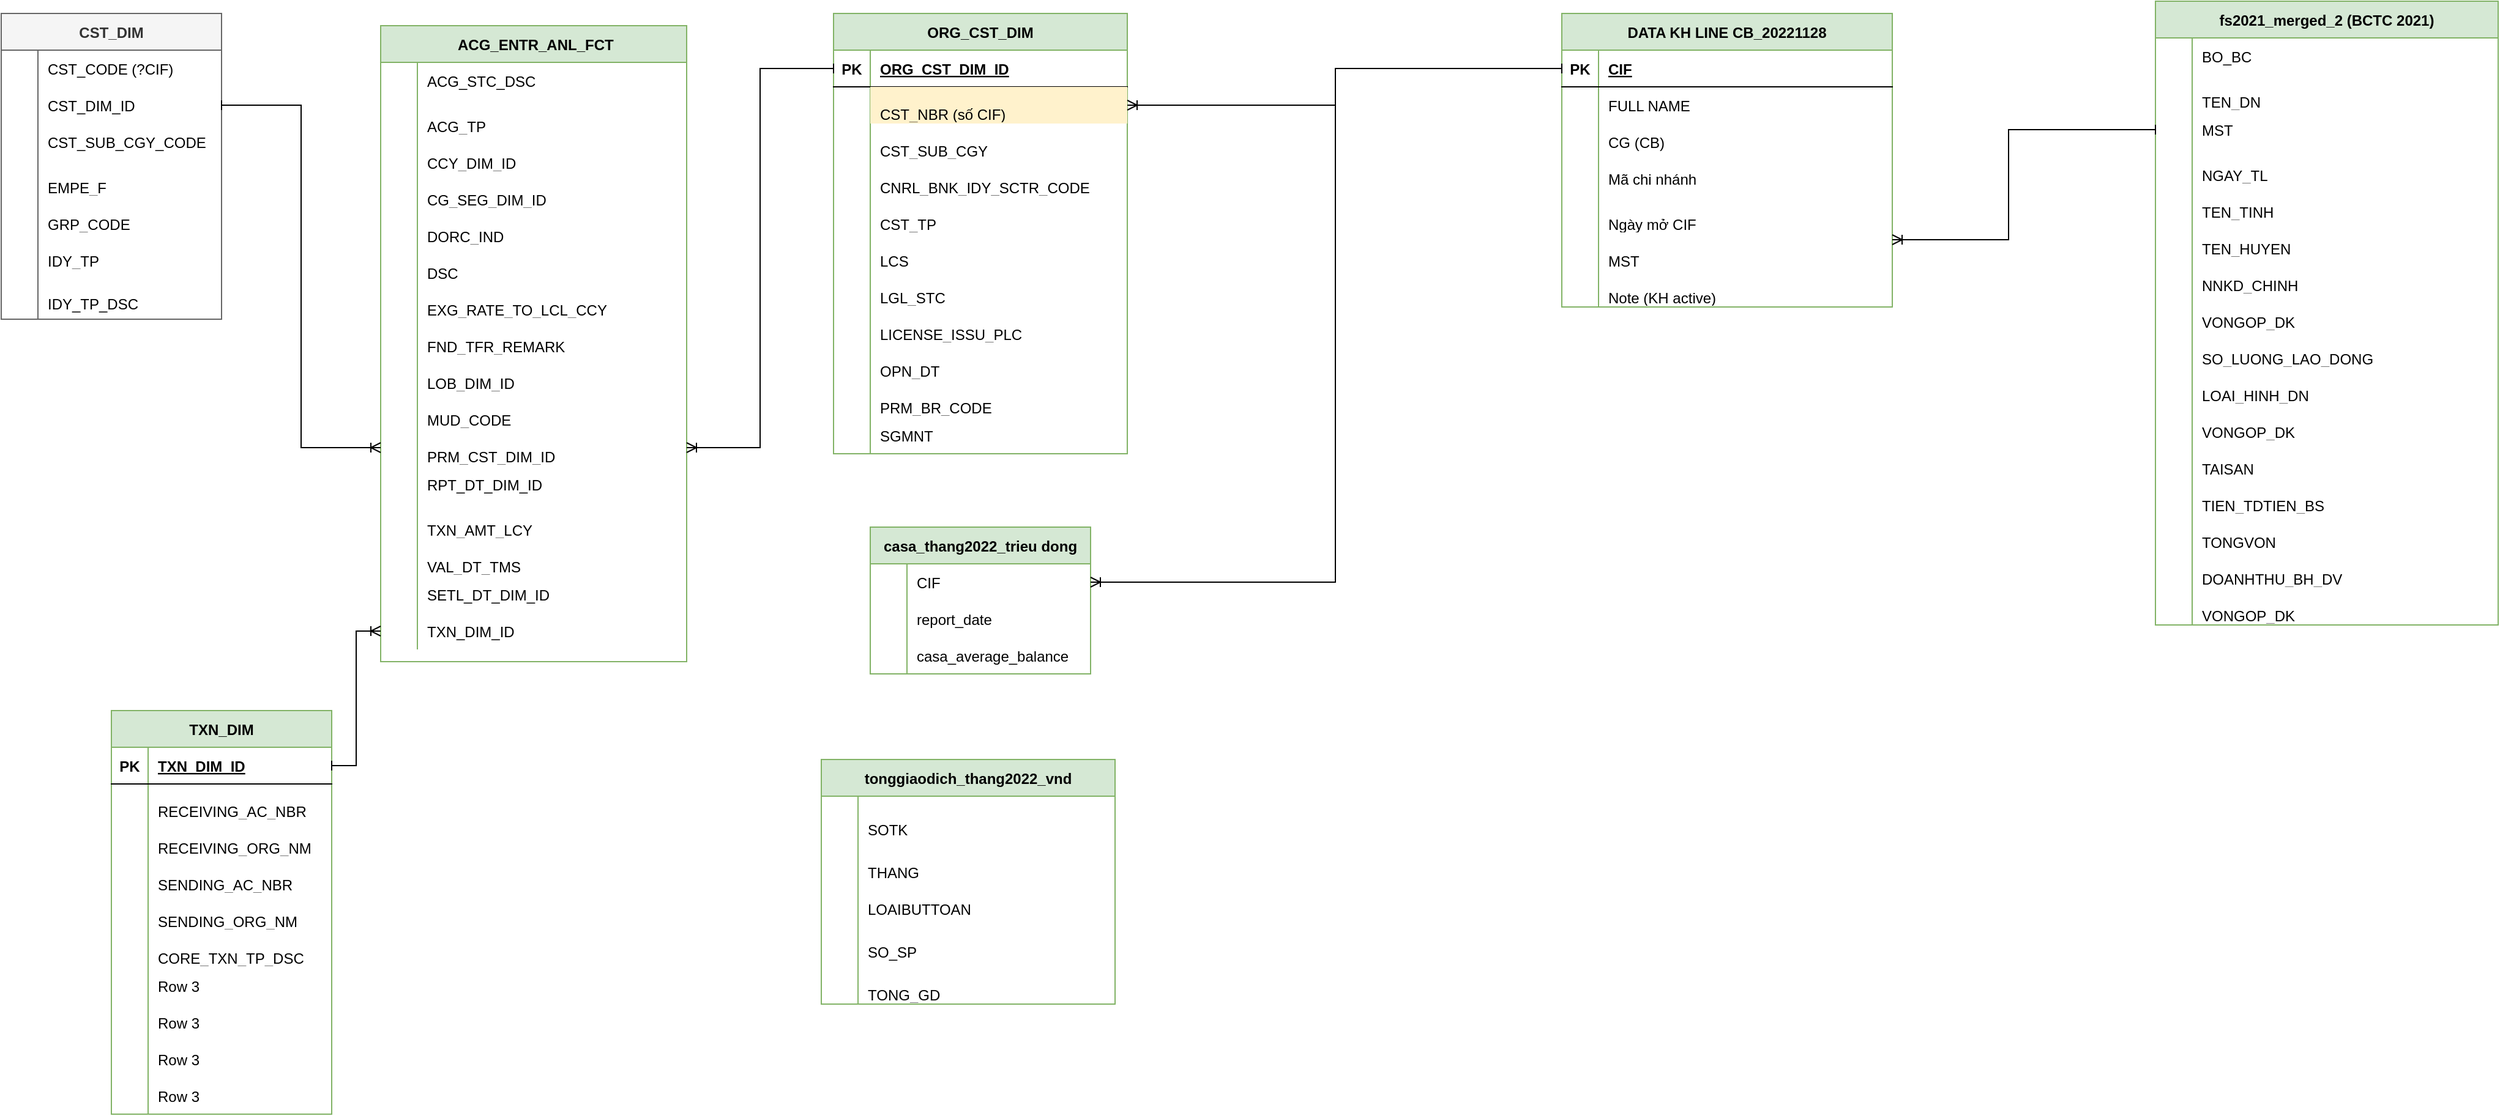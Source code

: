 <mxfile version="20.7.4" type="github">
  <diagram id="R2lEEEUBdFMjLlhIrx00" name="Page-1">
    <mxGraphModel dx="1714" dy="914" grid="1" gridSize="10" guides="1" tooltips="1" connect="1" arrows="1" fold="1" page="1" pageScale="1" pageWidth="3300" pageHeight="4681" math="0" shadow="0" extFonts="Permanent Marker^https://fonts.googleapis.com/css?family=Permanent+Marker">
      <root>
        <mxCell id="0" />
        <mxCell id="1" parent="0" />
        <object label=" ACG_ENTR_ANL_FCT" ACG_STC_DSC="" id="C-vyLk0tnHw3VtMMgP7b-23">
          <mxCell style="shape=table;startSize=30;container=1;collapsible=1;childLayout=tableLayout;fixedRows=1;rowLines=0;fontStyle=1;align=center;resizeLast=1;fillColor=#d5e8d4;strokeColor=#82b366;" parent="1" vertex="1">
            <mxGeometry x="460" y="60" width="250" height="520" as="geometry">
              <mxRectangle x="120" y="120" width="100" height="30" as="alternateBounds" />
            </mxGeometry>
          </mxCell>
        </object>
        <mxCell id="C-vyLk0tnHw3VtMMgP7b-27" value="" style="shape=partialRectangle;collapsible=0;dropTarget=0;pointerEvents=0;fillColor=none;points=[[0,0.5],[1,0.5]];portConstraint=eastwest;top=0;left=0;right=0;bottom=0;verticalAlign=bottom;" parent="C-vyLk0tnHw3VtMMgP7b-23" vertex="1">
          <mxGeometry y="30" width="250" height="30" as="geometry" />
        </mxCell>
        <mxCell id="C-vyLk0tnHw3VtMMgP7b-28" value="" style="shape=partialRectangle;overflow=hidden;connectable=0;fillColor=none;top=0;left=0;bottom=0;right=0;" parent="C-vyLk0tnHw3VtMMgP7b-27" vertex="1">
          <mxGeometry width="30" height="30" as="geometry">
            <mxRectangle width="30" height="30" as="alternateBounds" />
          </mxGeometry>
        </mxCell>
        <mxCell id="C-vyLk0tnHw3VtMMgP7b-29" value="ACG_STC_DSC" style="shape=partialRectangle;overflow=hidden;connectable=0;fillColor=none;top=0;left=0;bottom=0;right=0;align=left;spacingLeft=6;" parent="C-vyLk0tnHw3VtMMgP7b-27" vertex="1">
          <mxGeometry x="30" width="220" height="30" as="geometry">
            <mxRectangle width="220" height="30" as="alternateBounds" />
          </mxGeometry>
        </mxCell>
        <mxCell id="bpPmwstw8VZ7IzzfATTQ-53" value="" style="shape=partialRectangle;collapsible=0;dropTarget=0;pointerEvents=0;fillColor=none;points=[[0,0.5],[1,0.5]];portConstraint=eastwest;top=0;left=0;right=0;bottom=0;verticalAlign=bottom;" vertex="1" parent="C-vyLk0tnHw3VtMMgP7b-23">
          <mxGeometry y="60" width="250" height="30" as="geometry" />
        </mxCell>
        <mxCell id="bpPmwstw8VZ7IzzfATTQ-54" value="" style="shape=partialRectangle;overflow=hidden;connectable=0;fillColor=none;top=0;left=0;bottom=0;right=0;" vertex="1" parent="bpPmwstw8VZ7IzzfATTQ-53">
          <mxGeometry width="30" height="30" as="geometry">
            <mxRectangle width="30" height="30" as="alternateBounds" />
          </mxGeometry>
        </mxCell>
        <mxCell id="bpPmwstw8VZ7IzzfATTQ-55" value="&#xa;  ACG_TP" style="shape=partialRectangle;overflow=hidden;connectable=0;fillColor=none;top=0;left=0;bottom=0;right=0;align=left;spacingLeft=6;" vertex="1" parent="bpPmwstw8VZ7IzzfATTQ-53">
          <mxGeometry x="30" width="220" height="30" as="geometry">
            <mxRectangle width="220" height="30" as="alternateBounds" />
          </mxGeometry>
        </mxCell>
        <mxCell id="bpPmwstw8VZ7IzzfATTQ-56" value="" style="shape=partialRectangle;collapsible=0;dropTarget=0;pointerEvents=0;fillColor=none;points=[[0,0.5],[1,0.5]];portConstraint=eastwest;top=0;left=0;right=0;bottom=0;verticalAlign=bottom;" vertex="1" parent="C-vyLk0tnHw3VtMMgP7b-23">
          <mxGeometry y="90" width="250" height="30" as="geometry" />
        </mxCell>
        <mxCell id="bpPmwstw8VZ7IzzfATTQ-57" value="" style="shape=partialRectangle;overflow=hidden;connectable=0;fillColor=none;top=0;left=0;bottom=0;right=0;" vertex="1" parent="bpPmwstw8VZ7IzzfATTQ-56">
          <mxGeometry width="30" height="30" as="geometry">
            <mxRectangle width="30" height="30" as="alternateBounds" />
          </mxGeometry>
        </mxCell>
        <mxCell id="bpPmwstw8VZ7IzzfATTQ-58" value="&#xa;  CCY_DIM_ID" style="shape=partialRectangle;overflow=hidden;connectable=0;fillColor=none;top=0;left=0;bottom=0;right=0;align=left;spacingLeft=6;" vertex="1" parent="bpPmwstw8VZ7IzzfATTQ-56">
          <mxGeometry x="30" width="220" height="30" as="geometry">
            <mxRectangle width="220" height="30" as="alternateBounds" />
          </mxGeometry>
        </mxCell>
        <mxCell id="bpPmwstw8VZ7IzzfATTQ-59" value="" style="shape=partialRectangle;collapsible=0;dropTarget=0;pointerEvents=0;fillColor=none;points=[[0,0.5],[1,0.5]];portConstraint=eastwest;top=0;left=0;right=0;bottom=0;verticalAlign=bottom;" vertex="1" parent="C-vyLk0tnHw3VtMMgP7b-23">
          <mxGeometry y="120" width="250" height="30" as="geometry" />
        </mxCell>
        <mxCell id="bpPmwstw8VZ7IzzfATTQ-60" value="" style="shape=partialRectangle;overflow=hidden;connectable=0;fillColor=none;top=0;left=0;bottom=0;right=0;" vertex="1" parent="bpPmwstw8VZ7IzzfATTQ-59">
          <mxGeometry width="30" height="30" as="geometry">
            <mxRectangle width="30" height="30" as="alternateBounds" />
          </mxGeometry>
        </mxCell>
        <mxCell id="bpPmwstw8VZ7IzzfATTQ-61" value="&#xa;  CG_SEG_DIM_ID" style="shape=partialRectangle;overflow=hidden;connectable=0;fillColor=none;top=0;left=0;bottom=0;right=0;align=left;spacingLeft=6;" vertex="1" parent="bpPmwstw8VZ7IzzfATTQ-59">
          <mxGeometry x="30" width="220" height="30" as="geometry">
            <mxRectangle width="220" height="30" as="alternateBounds" />
          </mxGeometry>
        </mxCell>
        <mxCell id="bpPmwstw8VZ7IzzfATTQ-62" value="" style="shape=partialRectangle;collapsible=0;dropTarget=0;pointerEvents=0;fillColor=none;points=[[0,0.5],[1,0.5]];portConstraint=eastwest;top=0;left=0;right=0;bottom=0;verticalAlign=bottom;" vertex="1" parent="C-vyLk0tnHw3VtMMgP7b-23">
          <mxGeometry y="150" width="250" height="30" as="geometry" />
        </mxCell>
        <mxCell id="bpPmwstw8VZ7IzzfATTQ-63" value="" style="shape=partialRectangle;overflow=hidden;connectable=0;fillColor=none;top=0;left=0;bottom=0;right=0;" vertex="1" parent="bpPmwstw8VZ7IzzfATTQ-62">
          <mxGeometry width="30" height="30" as="geometry">
            <mxRectangle width="30" height="30" as="alternateBounds" />
          </mxGeometry>
        </mxCell>
        <mxCell id="bpPmwstw8VZ7IzzfATTQ-64" value="&#xa;  DORC_IND" style="shape=partialRectangle;overflow=hidden;connectable=0;fillColor=none;top=0;left=0;bottom=0;right=0;align=left;spacingLeft=6;" vertex="1" parent="bpPmwstw8VZ7IzzfATTQ-62">
          <mxGeometry x="30" width="220" height="30" as="geometry">
            <mxRectangle width="220" height="30" as="alternateBounds" />
          </mxGeometry>
        </mxCell>
        <mxCell id="bpPmwstw8VZ7IzzfATTQ-65" value="" style="shape=partialRectangle;collapsible=0;dropTarget=0;pointerEvents=0;fillColor=none;points=[[0,0.5],[1,0.5]];portConstraint=eastwest;top=0;left=0;right=0;bottom=0;verticalAlign=bottom;" vertex="1" parent="C-vyLk0tnHw3VtMMgP7b-23">
          <mxGeometry y="180" width="250" height="30" as="geometry" />
        </mxCell>
        <mxCell id="bpPmwstw8VZ7IzzfATTQ-66" value="" style="shape=partialRectangle;overflow=hidden;connectable=0;fillColor=none;top=0;left=0;bottom=0;right=0;" vertex="1" parent="bpPmwstw8VZ7IzzfATTQ-65">
          <mxGeometry width="30" height="30" as="geometry">
            <mxRectangle width="30" height="30" as="alternateBounds" />
          </mxGeometry>
        </mxCell>
        <mxCell id="bpPmwstw8VZ7IzzfATTQ-67" value="&#xa;  DSC" style="shape=partialRectangle;overflow=hidden;connectable=0;fillColor=none;top=0;left=0;bottom=0;right=0;align=left;spacingLeft=6;" vertex="1" parent="bpPmwstw8VZ7IzzfATTQ-65">
          <mxGeometry x="30" width="220" height="30" as="geometry">
            <mxRectangle width="220" height="30" as="alternateBounds" />
          </mxGeometry>
        </mxCell>
        <mxCell id="bpPmwstw8VZ7IzzfATTQ-68" value="" style="shape=partialRectangle;collapsible=0;dropTarget=0;pointerEvents=0;fillColor=none;points=[[0,0.5],[1,0.5]];portConstraint=eastwest;top=0;left=0;right=0;bottom=0;verticalAlign=bottom;" vertex="1" parent="C-vyLk0tnHw3VtMMgP7b-23">
          <mxGeometry y="210" width="250" height="30" as="geometry" />
        </mxCell>
        <mxCell id="bpPmwstw8VZ7IzzfATTQ-69" value="" style="shape=partialRectangle;overflow=hidden;connectable=0;fillColor=none;top=0;left=0;bottom=0;right=0;" vertex="1" parent="bpPmwstw8VZ7IzzfATTQ-68">
          <mxGeometry width="30" height="30" as="geometry">
            <mxRectangle width="30" height="30" as="alternateBounds" />
          </mxGeometry>
        </mxCell>
        <mxCell id="bpPmwstw8VZ7IzzfATTQ-70" value="&#xa;  EXG_RATE_TO_LCL_CCY" style="shape=partialRectangle;overflow=hidden;connectable=0;fillColor=none;top=0;left=0;bottom=0;right=0;align=left;spacingLeft=6;" vertex="1" parent="bpPmwstw8VZ7IzzfATTQ-68">
          <mxGeometry x="30" width="220" height="30" as="geometry">
            <mxRectangle width="220" height="30" as="alternateBounds" />
          </mxGeometry>
        </mxCell>
        <mxCell id="bpPmwstw8VZ7IzzfATTQ-71" value="" style="shape=partialRectangle;collapsible=0;dropTarget=0;pointerEvents=0;fillColor=none;points=[[0,0.5],[1,0.5]];portConstraint=eastwest;top=0;left=0;right=0;bottom=0;verticalAlign=bottom;" vertex="1" parent="C-vyLk0tnHw3VtMMgP7b-23">
          <mxGeometry y="240" width="250" height="30" as="geometry" />
        </mxCell>
        <mxCell id="bpPmwstw8VZ7IzzfATTQ-72" value="" style="shape=partialRectangle;overflow=hidden;connectable=0;fillColor=none;top=0;left=0;bottom=0;right=0;" vertex="1" parent="bpPmwstw8VZ7IzzfATTQ-71">
          <mxGeometry width="30" height="30" as="geometry">
            <mxRectangle width="30" height="30" as="alternateBounds" />
          </mxGeometry>
        </mxCell>
        <mxCell id="bpPmwstw8VZ7IzzfATTQ-73" value="&#xa;  FND_TFR_REMARK" style="shape=partialRectangle;overflow=hidden;connectable=0;fillColor=none;top=0;left=0;bottom=0;right=0;align=left;spacingLeft=6;" vertex="1" parent="bpPmwstw8VZ7IzzfATTQ-71">
          <mxGeometry x="30" width="220" height="30" as="geometry">
            <mxRectangle width="220" height="30" as="alternateBounds" />
          </mxGeometry>
        </mxCell>
        <mxCell id="bpPmwstw8VZ7IzzfATTQ-74" value="" style="shape=partialRectangle;collapsible=0;dropTarget=0;pointerEvents=0;fillColor=none;points=[[0,0.5],[1,0.5]];portConstraint=eastwest;top=0;left=0;right=0;bottom=0;verticalAlign=bottom;" vertex="1" parent="C-vyLk0tnHw3VtMMgP7b-23">
          <mxGeometry y="270" width="250" height="30" as="geometry" />
        </mxCell>
        <mxCell id="bpPmwstw8VZ7IzzfATTQ-75" value="" style="shape=partialRectangle;overflow=hidden;connectable=0;fillColor=none;top=0;left=0;bottom=0;right=0;" vertex="1" parent="bpPmwstw8VZ7IzzfATTQ-74">
          <mxGeometry width="30" height="30" as="geometry">
            <mxRectangle width="30" height="30" as="alternateBounds" />
          </mxGeometry>
        </mxCell>
        <mxCell id="bpPmwstw8VZ7IzzfATTQ-76" value="&#xa;  LOB_DIM_ID" style="shape=partialRectangle;overflow=hidden;connectable=0;fillColor=none;top=0;left=0;bottom=0;right=0;align=left;spacingLeft=6;" vertex="1" parent="bpPmwstw8VZ7IzzfATTQ-74">
          <mxGeometry x="30" width="220" height="30" as="geometry">
            <mxRectangle width="220" height="30" as="alternateBounds" />
          </mxGeometry>
        </mxCell>
        <mxCell id="bpPmwstw8VZ7IzzfATTQ-77" value="" style="shape=partialRectangle;collapsible=0;dropTarget=0;pointerEvents=0;fillColor=none;points=[[0,0.5],[1,0.5]];portConstraint=eastwest;top=0;left=0;right=0;bottom=0;verticalAlign=bottom;" vertex="1" parent="C-vyLk0tnHw3VtMMgP7b-23">
          <mxGeometry y="300" width="250" height="30" as="geometry" />
        </mxCell>
        <mxCell id="bpPmwstw8VZ7IzzfATTQ-78" value="" style="shape=partialRectangle;overflow=hidden;connectable=0;fillColor=none;top=0;left=0;bottom=0;right=0;" vertex="1" parent="bpPmwstw8VZ7IzzfATTQ-77">
          <mxGeometry width="30" height="30" as="geometry">
            <mxRectangle width="30" height="30" as="alternateBounds" />
          </mxGeometry>
        </mxCell>
        <mxCell id="bpPmwstw8VZ7IzzfATTQ-79" value="&#xa;  MUD_CODE" style="shape=partialRectangle;overflow=hidden;connectable=0;fillColor=none;top=0;left=0;bottom=0;right=0;align=left;spacingLeft=6;" vertex="1" parent="bpPmwstw8VZ7IzzfATTQ-77">
          <mxGeometry x="30" width="220" height="30" as="geometry">
            <mxRectangle width="220" height="30" as="alternateBounds" />
          </mxGeometry>
        </mxCell>
        <mxCell id="bpPmwstw8VZ7IzzfATTQ-80" value="" style="shape=partialRectangle;collapsible=0;dropTarget=0;pointerEvents=0;fillColor=none;points=[[0,0.5],[1,0.5]];portConstraint=eastwest;top=0;left=0;right=0;bottom=0;verticalAlign=bottom;" vertex="1" parent="C-vyLk0tnHw3VtMMgP7b-23">
          <mxGeometry y="330" width="250" height="30" as="geometry" />
        </mxCell>
        <mxCell id="bpPmwstw8VZ7IzzfATTQ-81" value="" style="shape=partialRectangle;overflow=hidden;connectable=0;fillColor=none;top=0;left=0;bottom=0;right=0;" vertex="1" parent="bpPmwstw8VZ7IzzfATTQ-80">
          <mxGeometry width="30" height="30" as="geometry">
            <mxRectangle width="30" height="30" as="alternateBounds" />
          </mxGeometry>
        </mxCell>
        <mxCell id="bpPmwstw8VZ7IzzfATTQ-82" value="&#xa;  PRM_CST_DIM_ID" style="shape=partialRectangle;overflow=hidden;connectable=0;fillColor=none;top=0;left=0;bottom=0;right=0;align=left;spacingLeft=6;verticalAlign=middle;" vertex="1" parent="bpPmwstw8VZ7IzzfATTQ-80">
          <mxGeometry x="30" width="220" height="30" as="geometry">
            <mxRectangle width="220" height="30" as="alternateBounds" />
          </mxGeometry>
        </mxCell>
        <mxCell id="bpPmwstw8VZ7IzzfATTQ-83" value="" style="shape=partialRectangle;collapsible=0;dropTarget=0;pointerEvents=0;fillColor=none;points=[[0,0.5],[1,0.5]];portConstraint=eastwest;top=0;left=0;right=0;bottom=0;verticalAlign=bottom;" vertex="1" parent="C-vyLk0tnHw3VtMMgP7b-23">
          <mxGeometry y="360" width="250" height="30" as="geometry" />
        </mxCell>
        <mxCell id="bpPmwstw8VZ7IzzfATTQ-84" value="" style="shape=partialRectangle;overflow=hidden;connectable=0;fillColor=none;top=0;left=0;bottom=0;right=0;" vertex="1" parent="bpPmwstw8VZ7IzzfATTQ-83">
          <mxGeometry width="30" height="30" as="geometry">
            <mxRectangle width="30" height="30" as="alternateBounds" />
          </mxGeometry>
        </mxCell>
        <mxCell id="bpPmwstw8VZ7IzzfATTQ-85" value="RPT_DT_DIM_ID" style="shape=partialRectangle;overflow=hidden;connectable=0;fillColor=none;top=0;left=0;bottom=0;right=0;align=left;spacingLeft=6;verticalAlign=middle;" vertex="1" parent="bpPmwstw8VZ7IzzfATTQ-83">
          <mxGeometry x="30" width="220" height="30" as="geometry">
            <mxRectangle width="220" height="30" as="alternateBounds" />
          </mxGeometry>
        </mxCell>
        <mxCell id="bpPmwstw8VZ7IzzfATTQ-86" value="" style="shape=partialRectangle;collapsible=0;dropTarget=0;pointerEvents=0;fillColor=none;points=[[0,0.5],[1,0.5]];portConstraint=eastwest;top=0;left=0;right=0;bottom=0;verticalAlign=bottom;" vertex="1" parent="C-vyLk0tnHw3VtMMgP7b-23">
          <mxGeometry y="390" width="250" height="30" as="geometry" />
        </mxCell>
        <mxCell id="bpPmwstw8VZ7IzzfATTQ-87" value="" style="shape=partialRectangle;overflow=hidden;connectable=0;fillColor=none;top=0;left=0;bottom=0;right=0;" vertex="1" parent="bpPmwstw8VZ7IzzfATTQ-86">
          <mxGeometry width="30" height="30" as="geometry">
            <mxRectangle width="30" height="30" as="alternateBounds" />
          </mxGeometry>
        </mxCell>
        <mxCell id="bpPmwstw8VZ7IzzfATTQ-88" value="&#xa;  TXN_AMT_LCY" style="shape=partialRectangle;overflow=hidden;connectable=0;fillColor=none;top=0;left=0;bottom=0;right=0;align=left;spacingLeft=6;verticalAlign=middle;" vertex="1" parent="bpPmwstw8VZ7IzzfATTQ-86">
          <mxGeometry x="30" width="220" height="30" as="geometry">
            <mxRectangle width="220" height="30" as="alternateBounds" />
          </mxGeometry>
        </mxCell>
        <mxCell id="bpPmwstw8VZ7IzzfATTQ-89" value="" style="shape=partialRectangle;collapsible=0;dropTarget=0;pointerEvents=0;fillColor=none;points=[[0,0.5],[1,0.5]];portConstraint=eastwest;top=0;left=0;right=0;bottom=0;verticalAlign=bottom;" vertex="1" parent="C-vyLk0tnHw3VtMMgP7b-23">
          <mxGeometry y="420" width="250" height="30" as="geometry" />
        </mxCell>
        <mxCell id="bpPmwstw8VZ7IzzfATTQ-90" value="" style="shape=partialRectangle;overflow=hidden;connectable=0;fillColor=none;top=0;left=0;bottom=0;right=0;" vertex="1" parent="bpPmwstw8VZ7IzzfATTQ-89">
          <mxGeometry width="30" height="30" as="geometry">
            <mxRectangle width="30" height="30" as="alternateBounds" />
          </mxGeometry>
        </mxCell>
        <mxCell id="bpPmwstw8VZ7IzzfATTQ-91" value="&#xa;  VAL_DT_TMS" style="shape=partialRectangle;overflow=hidden;connectable=0;fillColor=none;top=0;left=0;bottom=0;right=0;align=left;spacingLeft=6;verticalAlign=middle;" vertex="1" parent="bpPmwstw8VZ7IzzfATTQ-89">
          <mxGeometry x="30" width="220" height="30" as="geometry">
            <mxRectangle width="220" height="30" as="alternateBounds" />
          </mxGeometry>
        </mxCell>
        <mxCell id="bpPmwstw8VZ7IzzfATTQ-92" value="" style="shape=partialRectangle;collapsible=0;dropTarget=0;pointerEvents=0;fillColor=none;points=[[0,0.5],[1,0.5]];portConstraint=eastwest;top=0;left=0;right=0;bottom=0;verticalAlign=bottom;" vertex="1" parent="C-vyLk0tnHw3VtMMgP7b-23">
          <mxGeometry y="450" width="250" height="30" as="geometry" />
        </mxCell>
        <mxCell id="bpPmwstw8VZ7IzzfATTQ-93" value="" style="shape=partialRectangle;overflow=hidden;connectable=0;fillColor=none;top=0;left=0;bottom=0;right=0;" vertex="1" parent="bpPmwstw8VZ7IzzfATTQ-92">
          <mxGeometry width="30" height="30" as="geometry">
            <mxRectangle width="30" height="30" as="alternateBounds" />
          </mxGeometry>
        </mxCell>
        <mxCell id="bpPmwstw8VZ7IzzfATTQ-94" value="SETL_DT_DIM_ID" style="shape=partialRectangle;overflow=hidden;connectable=0;fillColor=none;top=0;left=0;bottom=0;right=0;align=left;spacingLeft=6;verticalAlign=middle;" vertex="1" parent="bpPmwstw8VZ7IzzfATTQ-92">
          <mxGeometry x="30" width="220" height="30" as="geometry">
            <mxRectangle width="220" height="30" as="alternateBounds" />
          </mxGeometry>
        </mxCell>
        <mxCell id="bpPmwstw8VZ7IzzfATTQ-385" value="" style="shape=partialRectangle;collapsible=0;dropTarget=0;pointerEvents=0;fillColor=none;points=[[0,0.5],[1,0.5]];portConstraint=eastwest;top=0;left=0;right=0;bottom=0;verticalAlign=bottom;" vertex="1" parent="C-vyLk0tnHw3VtMMgP7b-23">
          <mxGeometry y="480" width="250" height="30" as="geometry" />
        </mxCell>
        <mxCell id="bpPmwstw8VZ7IzzfATTQ-386" value="" style="shape=partialRectangle;overflow=hidden;connectable=0;fillColor=none;top=0;left=0;bottom=0;right=0;" vertex="1" parent="bpPmwstw8VZ7IzzfATTQ-385">
          <mxGeometry width="30" height="30" as="geometry">
            <mxRectangle width="30" height="30" as="alternateBounds" />
          </mxGeometry>
        </mxCell>
        <mxCell id="bpPmwstw8VZ7IzzfATTQ-387" value="TXN_DIM_ID" style="shape=partialRectangle;overflow=hidden;connectable=0;fillColor=none;top=0;left=0;bottom=0;right=0;align=left;spacingLeft=6;verticalAlign=middle;" vertex="1" parent="bpPmwstw8VZ7IzzfATTQ-385">
          <mxGeometry x="30" width="220" height="30" as="geometry">
            <mxRectangle width="220" height="30" as="alternateBounds" />
          </mxGeometry>
        </mxCell>
        <mxCell id="bpPmwstw8VZ7IzzfATTQ-112" value="CST_DIM" style="shape=table;startSize=30;container=1;collapsible=1;childLayout=tableLayout;fixedRows=1;rowLines=0;fontStyle=1;align=center;resizeLast=1;strokeColor=#666666;fontFamily=Helvetica;fontSize=12;fontColor=#333333;fillColor=#f5f5f5;" vertex="1" parent="1">
          <mxGeometry x="150" y="50" width="180" height="250" as="geometry" />
        </mxCell>
        <mxCell id="bpPmwstw8VZ7IzzfATTQ-116" value="" style="shape=tableRow;horizontal=0;startSize=0;swimlaneHead=0;swimlaneBody=0;fillColor=none;collapsible=0;dropTarget=0;points=[[0,0.5],[1,0.5]];portConstraint=eastwest;top=0;left=0;right=0;bottom=0;strokeColor=default;fontFamily=Helvetica;fontSize=12;fontColor=default;" vertex="1" parent="bpPmwstw8VZ7IzzfATTQ-112">
          <mxGeometry y="30" width="180" height="30" as="geometry" />
        </mxCell>
        <mxCell id="bpPmwstw8VZ7IzzfATTQ-117" value="" style="shape=partialRectangle;connectable=0;fillColor=none;top=0;left=0;bottom=0;right=0;editable=1;overflow=hidden;strokeColor=default;fontFamily=Helvetica;fontSize=12;fontColor=default;" vertex="1" parent="bpPmwstw8VZ7IzzfATTQ-116">
          <mxGeometry width="30" height="30" as="geometry">
            <mxRectangle width="30" height="30" as="alternateBounds" />
          </mxGeometry>
        </mxCell>
        <mxCell id="bpPmwstw8VZ7IzzfATTQ-118" value="CST_CODE (?CIF)" style="shape=partialRectangle;connectable=0;fillColor=none;top=0;left=0;bottom=0;right=0;align=left;spacingLeft=6;overflow=hidden;strokeColor=default;fontFamily=Helvetica;fontSize=12;fontColor=default;" vertex="1" parent="bpPmwstw8VZ7IzzfATTQ-116">
          <mxGeometry x="30" width="150" height="30" as="geometry">
            <mxRectangle width="150" height="30" as="alternateBounds" />
          </mxGeometry>
        </mxCell>
        <mxCell id="bpPmwstw8VZ7IzzfATTQ-161" value="" style="shape=tableRow;horizontal=0;startSize=0;swimlaneHead=0;swimlaneBody=0;fillColor=none;collapsible=0;dropTarget=0;points=[[0,0.5],[1,0.5]];portConstraint=eastwest;top=0;left=0;right=0;bottom=0;strokeColor=default;fontFamily=Helvetica;fontSize=12;fontColor=default;" vertex="1" parent="bpPmwstw8VZ7IzzfATTQ-112">
          <mxGeometry y="60" width="180" height="30" as="geometry" />
        </mxCell>
        <mxCell id="bpPmwstw8VZ7IzzfATTQ-162" value="" style="shape=partialRectangle;connectable=0;fillColor=none;top=0;left=0;bottom=0;right=0;editable=1;overflow=hidden;strokeColor=default;fontFamily=Helvetica;fontSize=12;fontColor=default;" vertex="1" parent="bpPmwstw8VZ7IzzfATTQ-161">
          <mxGeometry width="30" height="30" as="geometry">
            <mxRectangle width="30" height="30" as="alternateBounds" />
          </mxGeometry>
        </mxCell>
        <mxCell id="bpPmwstw8VZ7IzzfATTQ-163" value="CST_DIM_ID" style="shape=partialRectangle;connectable=0;fillColor=none;top=0;left=0;bottom=0;right=0;align=left;spacingLeft=6;overflow=hidden;strokeColor=default;fontFamily=Helvetica;fontSize=12;fontColor=default;" vertex="1" parent="bpPmwstw8VZ7IzzfATTQ-161">
          <mxGeometry x="30" width="150" height="30" as="geometry">
            <mxRectangle width="150" height="30" as="alternateBounds" />
          </mxGeometry>
        </mxCell>
        <mxCell id="bpPmwstw8VZ7IzzfATTQ-119" value="" style="shape=tableRow;horizontal=0;startSize=0;swimlaneHead=0;swimlaneBody=0;fillColor=none;collapsible=0;dropTarget=0;points=[[0,0.5],[1,0.5]];portConstraint=eastwest;top=0;left=0;right=0;bottom=0;strokeColor=default;fontFamily=Helvetica;fontSize=12;fontColor=default;" vertex="1" parent="bpPmwstw8VZ7IzzfATTQ-112">
          <mxGeometry y="90" width="180" height="30" as="geometry" />
        </mxCell>
        <mxCell id="bpPmwstw8VZ7IzzfATTQ-120" value="" style="shape=partialRectangle;connectable=0;fillColor=none;top=0;left=0;bottom=0;right=0;editable=1;overflow=hidden;strokeColor=default;fontFamily=Helvetica;fontSize=12;fontColor=default;" vertex="1" parent="bpPmwstw8VZ7IzzfATTQ-119">
          <mxGeometry width="30" height="30" as="geometry">
            <mxRectangle width="30" height="30" as="alternateBounds" />
          </mxGeometry>
        </mxCell>
        <mxCell id="bpPmwstw8VZ7IzzfATTQ-121" value="CST_SUB_CGY_CODE" style="shape=partialRectangle;connectable=0;fillColor=none;top=0;left=0;bottom=0;right=0;align=left;spacingLeft=6;overflow=hidden;strokeColor=default;fontFamily=Helvetica;fontSize=12;fontColor=default;" vertex="1" parent="bpPmwstw8VZ7IzzfATTQ-119">
          <mxGeometry x="30" width="150" height="30" as="geometry">
            <mxRectangle width="150" height="30" as="alternateBounds" />
          </mxGeometry>
        </mxCell>
        <mxCell id="bpPmwstw8VZ7IzzfATTQ-164" value="" style="shape=tableRow;horizontal=0;startSize=0;swimlaneHead=0;swimlaneBody=0;fillColor=none;collapsible=0;dropTarget=0;points=[[0,0.5],[1,0.5]];portConstraint=eastwest;top=0;left=0;right=0;bottom=0;strokeColor=default;fontFamily=Helvetica;fontSize=12;fontColor=default;" vertex="1" parent="bpPmwstw8VZ7IzzfATTQ-112">
          <mxGeometry y="120" width="180" height="30" as="geometry" />
        </mxCell>
        <mxCell id="bpPmwstw8VZ7IzzfATTQ-165" value="" style="shape=partialRectangle;connectable=0;fillColor=none;top=0;left=0;bottom=0;right=0;editable=1;overflow=hidden;strokeColor=default;fontFamily=Helvetica;fontSize=12;fontColor=default;" vertex="1" parent="bpPmwstw8VZ7IzzfATTQ-164">
          <mxGeometry width="30" height="30" as="geometry">
            <mxRectangle width="30" height="30" as="alternateBounds" />
          </mxGeometry>
        </mxCell>
        <mxCell id="bpPmwstw8VZ7IzzfATTQ-166" value="&#xa;  EMPE_F&#xa;" style="shape=partialRectangle;connectable=0;fillColor=none;top=0;left=0;bottom=0;right=0;align=left;spacingLeft=6;overflow=hidden;strokeColor=default;fontFamily=Helvetica;fontSize=12;fontColor=default;" vertex="1" parent="bpPmwstw8VZ7IzzfATTQ-164">
          <mxGeometry x="30" width="150" height="30" as="geometry">
            <mxRectangle width="150" height="30" as="alternateBounds" />
          </mxGeometry>
        </mxCell>
        <mxCell id="bpPmwstw8VZ7IzzfATTQ-125" value="" style="shape=tableRow;horizontal=0;startSize=0;swimlaneHead=0;swimlaneBody=0;fillColor=none;collapsible=0;dropTarget=0;points=[[0,0.5],[1,0.5]];portConstraint=eastwest;top=0;left=0;right=0;bottom=0;strokeColor=default;fontFamily=Helvetica;fontSize=12;fontColor=default;" vertex="1" parent="bpPmwstw8VZ7IzzfATTQ-112">
          <mxGeometry y="150" width="180" height="30" as="geometry" />
        </mxCell>
        <mxCell id="bpPmwstw8VZ7IzzfATTQ-126" value="" style="shape=partialRectangle;connectable=0;fillColor=none;top=0;left=0;bottom=0;right=0;editable=1;overflow=hidden;strokeColor=default;fontFamily=Helvetica;fontSize=12;fontColor=default;" vertex="1" parent="bpPmwstw8VZ7IzzfATTQ-125">
          <mxGeometry width="30" height="30" as="geometry">
            <mxRectangle width="30" height="30" as="alternateBounds" />
          </mxGeometry>
        </mxCell>
        <mxCell id="bpPmwstw8VZ7IzzfATTQ-127" value="&#xa;  GRP_CODE" style="shape=partialRectangle;connectable=0;fillColor=none;top=0;left=0;bottom=0;right=0;align=left;spacingLeft=6;overflow=hidden;strokeColor=default;fontFamily=Helvetica;fontSize=12;fontColor=default;" vertex="1" parent="bpPmwstw8VZ7IzzfATTQ-125">
          <mxGeometry x="30" width="150" height="30" as="geometry">
            <mxRectangle width="150" height="30" as="alternateBounds" />
          </mxGeometry>
        </mxCell>
        <mxCell id="bpPmwstw8VZ7IzzfATTQ-128" value="" style="shape=tableRow;horizontal=0;startSize=0;swimlaneHead=0;swimlaneBody=0;fillColor=none;collapsible=0;dropTarget=0;points=[[0,0.5],[1,0.5]];portConstraint=eastwest;top=0;left=0;right=0;bottom=0;strokeColor=default;fontFamily=Helvetica;fontSize=12;fontColor=default;" vertex="1" parent="bpPmwstw8VZ7IzzfATTQ-112">
          <mxGeometry y="180" width="180" height="30" as="geometry" />
        </mxCell>
        <mxCell id="bpPmwstw8VZ7IzzfATTQ-129" value="" style="shape=partialRectangle;connectable=0;fillColor=none;top=0;left=0;bottom=0;right=0;editable=1;overflow=hidden;strokeColor=default;fontFamily=Helvetica;fontSize=12;fontColor=default;" vertex="1" parent="bpPmwstw8VZ7IzzfATTQ-128">
          <mxGeometry width="30" height="30" as="geometry">
            <mxRectangle width="30" height="30" as="alternateBounds" />
          </mxGeometry>
        </mxCell>
        <mxCell id="bpPmwstw8VZ7IzzfATTQ-130" value="&#xa;  IDY_TP" style="shape=partialRectangle;connectable=0;fillColor=none;top=0;left=0;bottom=0;right=0;align=left;spacingLeft=6;overflow=hidden;strokeColor=default;fontFamily=Helvetica;fontSize=12;fontColor=default;" vertex="1" parent="bpPmwstw8VZ7IzzfATTQ-128">
          <mxGeometry x="30" width="150" height="30" as="geometry">
            <mxRectangle width="150" height="30" as="alternateBounds" />
          </mxGeometry>
        </mxCell>
        <mxCell id="bpPmwstw8VZ7IzzfATTQ-131" value="" style="shape=tableRow;horizontal=0;startSize=0;swimlaneHead=0;swimlaneBody=0;fillColor=none;collapsible=0;dropTarget=0;points=[[0,0.5],[1,0.5]];portConstraint=eastwest;top=0;left=0;right=0;bottom=0;strokeColor=default;fontFamily=Helvetica;fontSize=12;fontColor=default;" vertex="1" parent="bpPmwstw8VZ7IzzfATTQ-112">
          <mxGeometry y="210" width="180" height="40" as="geometry" />
        </mxCell>
        <mxCell id="bpPmwstw8VZ7IzzfATTQ-132" value="" style="shape=partialRectangle;connectable=0;fillColor=none;top=0;left=0;bottom=0;right=0;editable=1;overflow=hidden;strokeColor=default;fontFamily=Helvetica;fontSize=12;fontColor=default;" vertex="1" parent="bpPmwstw8VZ7IzzfATTQ-131">
          <mxGeometry width="30" height="40" as="geometry">
            <mxRectangle width="30" height="40" as="alternateBounds" />
          </mxGeometry>
        </mxCell>
        <mxCell id="bpPmwstw8VZ7IzzfATTQ-133" value="&#xa;  IDY_TP_DSC" style="shape=partialRectangle;connectable=0;fillColor=none;top=0;left=0;bottom=0;right=0;align=left;spacingLeft=6;overflow=hidden;strokeColor=default;fontFamily=Helvetica;fontSize=12;fontColor=default;" vertex="1" parent="bpPmwstw8VZ7IzzfATTQ-131">
          <mxGeometry x="30" width="150" height="40" as="geometry">
            <mxRectangle width="150" height="40" as="alternateBounds" />
          </mxGeometry>
        </mxCell>
        <mxCell id="bpPmwstw8VZ7IzzfATTQ-170" value="ORG_CST_DIM" style="shape=table;startSize=30;container=1;collapsible=1;childLayout=tableLayout;fixedRows=1;rowLines=0;fontStyle=1;align=center;resizeLast=1;strokeColor=#82b366;fontFamily=Helvetica;fontSize=12;fillColor=#d5e8d4;" vertex="1" parent="1">
          <mxGeometry x="830" y="50" width="240" height="360" as="geometry" />
        </mxCell>
        <mxCell id="bpPmwstw8VZ7IzzfATTQ-171" value="" style="shape=tableRow;horizontal=0;startSize=0;swimlaneHead=0;swimlaneBody=0;fillColor=none;collapsible=0;dropTarget=0;points=[[0,0.5],[1,0.5]];portConstraint=eastwest;top=0;left=0;right=0;bottom=1;strokeColor=default;fontFamily=Helvetica;fontSize=12;fontColor=default;" vertex="1" parent="bpPmwstw8VZ7IzzfATTQ-170">
          <mxGeometry y="30" width="240" height="30" as="geometry" />
        </mxCell>
        <mxCell id="bpPmwstw8VZ7IzzfATTQ-172" value="PK" style="shape=partialRectangle;connectable=0;fillColor=none;top=0;left=0;bottom=0;right=0;fontStyle=1;overflow=hidden;strokeColor=default;fontFamily=Helvetica;fontSize=12;fontColor=default;" vertex="1" parent="bpPmwstw8VZ7IzzfATTQ-171">
          <mxGeometry width="30" height="30" as="geometry">
            <mxRectangle width="30" height="30" as="alternateBounds" />
          </mxGeometry>
        </mxCell>
        <mxCell id="bpPmwstw8VZ7IzzfATTQ-173" value="ORG_CST_DIM_ID" style="shape=partialRectangle;connectable=0;fillColor=none;top=0;left=0;bottom=0;right=0;align=left;spacingLeft=6;fontStyle=5;overflow=hidden;strokeColor=default;fontFamily=Helvetica;fontSize=12;fontColor=default;" vertex="1" parent="bpPmwstw8VZ7IzzfATTQ-171">
          <mxGeometry x="30" width="210" height="30" as="geometry">
            <mxRectangle width="210" height="30" as="alternateBounds" />
          </mxGeometry>
        </mxCell>
        <mxCell id="bpPmwstw8VZ7IzzfATTQ-174" value="" style="shape=tableRow;horizontal=0;startSize=0;swimlaneHead=0;swimlaneBody=0;fillColor=none;collapsible=0;dropTarget=0;points=[[0,0.5],[1,0.5]];portConstraint=eastwest;top=0;left=0;right=0;bottom=0;strokeColor=default;fontFamily=Helvetica;fontSize=12;fontColor=default;" vertex="1" parent="bpPmwstw8VZ7IzzfATTQ-170">
          <mxGeometry y="60" width="240" height="30" as="geometry" />
        </mxCell>
        <mxCell id="bpPmwstw8VZ7IzzfATTQ-175" value="" style="shape=partialRectangle;connectable=0;fillColor=none;top=0;left=0;bottom=0;right=0;editable=1;overflow=hidden;strokeColor=default;fontFamily=Helvetica;fontSize=12;fontColor=default;" vertex="1" parent="bpPmwstw8VZ7IzzfATTQ-174">
          <mxGeometry width="30" height="30" as="geometry">
            <mxRectangle width="30" height="30" as="alternateBounds" />
          </mxGeometry>
        </mxCell>
        <mxCell id="bpPmwstw8VZ7IzzfATTQ-176" value="&#xa;  CST_NBR (số CIF)" style="shape=partialRectangle;connectable=0;fillColor=#fff2cc;top=0;left=0;bottom=0;right=0;align=left;spacingLeft=6;overflow=hidden;strokeColor=#d6b656;fontFamily=Helvetica;fontSize=12;" vertex="1" parent="bpPmwstw8VZ7IzzfATTQ-174">
          <mxGeometry x="30" width="210" height="30" as="geometry">
            <mxRectangle width="210" height="30" as="alternateBounds" />
          </mxGeometry>
        </mxCell>
        <mxCell id="bpPmwstw8VZ7IzzfATTQ-177" value="" style="shape=tableRow;horizontal=0;startSize=0;swimlaneHead=0;swimlaneBody=0;fillColor=none;collapsible=0;dropTarget=0;points=[[0,0.5],[1,0.5]];portConstraint=eastwest;top=0;left=0;right=0;bottom=0;strokeColor=default;fontFamily=Helvetica;fontSize=12;fontColor=default;" vertex="1" parent="bpPmwstw8VZ7IzzfATTQ-170">
          <mxGeometry y="90" width="240" height="30" as="geometry" />
        </mxCell>
        <mxCell id="bpPmwstw8VZ7IzzfATTQ-178" value="" style="shape=partialRectangle;connectable=0;fillColor=none;top=0;left=0;bottom=0;right=0;editable=1;overflow=hidden;strokeColor=default;fontFamily=Helvetica;fontSize=12;fontColor=default;" vertex="1" parent="bpPmwstw8VZ7IzzfATTQ-177">
          <mxGeometry width="30" height="30" as="geometry">
            <mxRectangle width="30" height="30" as="alternateBounds" />
          </mxGeometry>
        </mxCell>
        <mxCell id="bpPmwstw8VZ7IzzfATTQ-179" value="&#xa;  CST_SUB_CGY" style="shape=partialRectangle;connectable=0;fillColor=none;top=0;left=0;bottom=0;right=0;align=left;spacingLeft=6;overflow=hidden;strokeColor=default;fontFamily=Helvetica;fontSize=12;fontColor=default;" vertex="1" parent="bpPmwstw8VZ7IzzfATTQ-177">
          <mxGeometry x="30" width="210" height="30" as="geometry">
            <mxRectangle width="210" height="30" as="alternateBounds" />
          </mxGeometry>
        </mxCell>
        <mxCell id="bpPmwstw8VZ7IzzfATTQ-180" value="" style="shape=tableRow;horizontal=0;startSize=0;swimlaneHead=0;swimlaneBody=0;fillColor=none;collapsible=0;dropTarget=0;points=[[0,0.5],[1,0.5]];portConstraint=eastwest;top=0;left=0;right=0;bottom=0;strokeColor=default;fontFamily=Helvetica;fontSize=12;fontColor=default;" vertex="1" parent="bpPmwstw8VZ7IzzfATTQ-170">
          <mxGeometry y="120" width="240" height="30" as="geometry" />
        </mxCell>
        <mxCell id="bpPmwstw8VZ7IzzfATTQ-181" value="&#xa;&#xa;&lt;table style=&quot;border-collapse:&#xa; collapse;width:143pt&quot; width=&quot;191&quot; cellspacing=&quot;0&quot; cellpadding=&quot;0&quot; border=&quot;0&quot;&gt;&#xa; &lt;colgroup&gt;&lt;col style=&quot;mso-width-source:userset;mso-width-alt:6985;width:143pt&quot; width=&quot;191&quot;&gt;&#xa; &lt;/colgroup&gt;&lt;tbody&gt;&lt;tr style=&quot;height:30.0pt&quot; height=&quot;40&quot;&gt;&#xa;&#xa;  &lt;td style=&quot;height:30.0pt;width:143pt&quot; width=&quot;191&quot; align=&quot;left&quot; height=&quot;40&quot;&gt;CST_TP&lt;/td&gt;&#xa;&#xa; &lt;/tr&gt;&#xa;&lt;/tbody&gt;&lt;/table&gt;&#xa;&#xa;&#xa;&#xa;&#xa;" style="shape=partialRectangle;connectable=0;fillColor=none;top=0;left=0;bottom=0;right=0;editable=1;overflow=hidden;strokeColor=default;fontFamily=Helvetica;fontSize=12;fontColor=default;" vertex="1" parent="bpPmwstw8VZ7IzzfATTQ-180">
          <mxGeometry width="30" height="30" as="geometry">
            <mxRectangle width="30" height="30" as="alternateBounds" />
          </mxGeometry>
        </mxCell>
        <mxCell id="bpPmwstw8VZ7IzzfATTQ-182" value="&#xa;  CNRL_BNK_IDY_SCTR_CODE" style="shape=partialRectangle;connectable=0;fillColor=none;top=0;left=0;bottom=0;right=0;align=left;spacingLeft=6;overflow=hidden;strokeColor=default;fontFamily=Helvetica;fontSize=12;fontColor=default;" vertex="1" parent="bpPmwstw8VZ7IzzfATTQ-180">
          <mxGeometry x="30" width="210" height="30" as="geometry">
            <mxRectangle width="210" height="30" as="alternateBounds" />
          </mxGeometry>
        </mxCell>
        <mxCell id="bpPmwstw8VZ7IzzfATTQ-185" value="" style="shape=tableRow;horizontal=0;startSize=0;swimlaneHead=0;swimlaneBody=0;fillColor=none;collapsible=0;dropTarget=0;points=[[0,0.5],[1,0.5]];portConstraint=eastwest;top=0;left=0;right=0;bottom=0;strokeColor=default;fontFamily=Helvetica;fontSize=12;fontColor=default;" vertex="1" parent="bpPmwstw8VZ7IzzfATTQ-170">
          <mxGeometry y="150" width="240" height="30" as="geometry" />
        </mxCell>
        <mxCell id="bpPmwstw8VZ7IzzfATTQ-186" value="&#xa;&#xa;&lt;table style=&quot;border-collapse:&#xa; collapse;width:143pt&quot; width=&quot;191&quot; cellspacing=&quot;0&quot; cellpadding=&quot;0&quot; border=&quot;0&quot;&gt;&#xa; &lt;colgroup&gt;&lt;col style=&quot;mso-width-source:userset;mso-width-alt:6985;width:143pt&quot; width=&quot;191&quot;&gt;&#xa; &lt;/colgroup&gt;&lt;tbody&gt;&lt;tr style=&quot;height:30.0pt&quot; height=&quot;40&quot;&gt;&#xa;&#xa;  &lt;td style=&quot;height:30.0pt;width:143pt&quot; width=&quot;191&quot; align=&quot;left&quot; height=&quot;40&quot;&gt;CST_TP&lt;/td&gt;&#xa;&#xa; &lt;/tr&gt;&#xa;&lt;/tbody&gt;&lt;/table&gt;&#xa;&#xa;&#xa;&#xa;&#xa;" style="shape=partialRectangle;connectable=0;fillColor=none;top=0;left=0;bottom=0;right=0;editable=1;overflow=hidden;strokeColor=default;fontFamily=Helvetica;fontSize=12;fontColor=default;" vertex="1" parent="bpPmwstw8VZ7IzzfATTQ-185">
          <mxGeometry width="30" height="30" as="geometry">
            <mxRectangle width="30" height="30" as="alternateBounds" />
          </mxGeometry>
        </mxCell>
        <mxCell id="bpPmwstw8VZ7IzzfATTQ-187" value="&#xa;  CST_TP" style="shape=partialRectangle;connectable=0;fillColor=none;top=0;left=0;bottom=0;right=0;align=left;spacingLeft=6;overflow=hidden;strokeColor=default;fontFamily=Helvetica;fontSize=12;fontColor=default;" vertex="1" parent="bpPmwstw8VZ7IzzfATTQ-185">
          <mxGeometry x="30" width="210" height="30" as="geometry">
            <mxRectangle width="210" height="30" as="alternateBounds" />
          </mxGeometry>
        </mxCell>
        <mxCell id="bpPmwstw8VZ7IzzfATTQ-188" value="" style="shape=tableRow;horizontal=0;startSize=0;swimlaneHead=0;swimlaneBody=0;fillColor=none;collapsible=0;dropTarget=0;points=[[0,0.5],[1,0.5]];portConstraint=eastwest;top=0;left=0;right=0;bottom=0;strokeColor=default;fontFamily=Helvetica;fontSize=12;fontColor=default;" vertex="1" parent="bpPmwstw8VZ7IzzfATTQ-170">
          <mxGeometry y="180" width="240" height="30" as="geometry" />
        </mxCell>
        <mxCell id="bpPmwstw8VZ7IzzfATTQ-189" value="&#xa;&#xa;&lt;table style=&quot;border-collapse:&#xa; collapse;width:143pt&quot; width=&quot;191&quot; cellspacing=&quot;0&quot; cellpadding=&quot;0&quot; border=&quot;0&quot;&gt;&#xa; &lt;colgroup&gt;&lt;col style=&quot;mso-width-source:userset;mso-width-alt:6985;width:143pt&quot; width=&quot;191&quot;&gt;&#xa; &lt;/colgroup&gt;&lt;tbody&gt;&lt;tr style=&quot;height:30.0pt&quot; height=&quot;40&quot;&gt;&#xa;&#xa;  &lt;td style=&quot;height:30.0pt;width:143pt&quot; width=&quot;191&quot; align=&quot;left&quot; height=&quot;40&quot;&gt;CST_TP&lt;/td&gt;&#xa;&#xa; &lt;/tr&gt;&#xa;&lt;/tbody&gt;&lt;/table&gt;&#xa;&#xa;&#xa;&#xa;&#xa;" style="shape=partialRectangle;connectable=0;fillColor=none;top=0;left=0;bottom=0;right=0;editable=1;overflow=hidden;strokeColor=default;fontFamily=Helvetica;fontSize=12;fontColor=default;" vertex="1" parent="bpPmwstw8VZ7IzzfATTQ-188">
          <mxGeometry width="30" height="30" as="geometry">
            <mxRectangle width="30" height="30" as="alternateBounds" />
          </mxGeometry>
        </mxCell>
        <mxCell id="bpPmwstw8VZ7IzzfATTQ-190" value="&#xa;  LCS" style="shape=partialRectangle;connectable=0;fillColor=none;top=0;left=0;bottom=0;right=0;align=left;spacingLeft=6;overflow=hidden;strokeColor=default;fontFamily=Helvetica;fontSize=12;fontColor=default;" vertex="1" parent="bpPmwstw8VZ7IzzfATTQ-188">
          <mxGeometry x="30" width="210" height="30" as="geometry">
            <mxRectangle width="210" height="30" as="alternateBounds" />
          </mxGeometry>
        </mxCell>
        <mxCell id="bpPmwstw8VZ7IzzfATTQ-191" value="" style="shape=tableRow;horizontal=0;startSize=0;swimlaneHead=0;swimlaneBody=0;fillColor=none;collapsible=0;dropTarget=0;points=[[0,0.5],[1,0.5]];portConstraint=eastwest;top=0;left=0;right=0;bottom=0;strokeColor=default;fontFamily=Helvetica;fontSize=12;fontColor=default;" vertex="1" parent="bpPmwstw8VZ7IzzfATTQ-170">
          <mxGeometry y="210" width="240" height="30" as="geometry" />
        </mxCell>
        <mxCell id="bpPmwstw8VZ7IzzfATTQ-192" value="&#xa;&#xa;&lt;table style=&quot;border-collapse:&#xa; collapse;width:143pt&quot; width=&quot;191&quot; cellspacing=&quot;0&quot; cellpadding=&quot;0&quot; border=&quot;0&quot;&gt;&#xa; &lt;colgroup&gt;&lt;col style=&quot;mso-width-source:userset;mso-width-alt:6985;width:143pt&quot; width=&quot;191&quot;&gt;&#xa; &lt;/colgroup&gt;&lt;tbody&gt;&lt;tr style=&quot;height:30.0pt&quot; height=&quot;40&quot;&gt;&#xa;&#xa;  &lt;td style=&quot;height:30.0pt;width:143pt&quot; width=&quot;191&quot; align=&quot;left&quot; height=&quot;40&quot;&gt;CST_TP&lt;/td&gt;&#xa;&#xa; &lt;/tr&gt;&#xa;&lt;/tbody&gt;&lt;/table&gt;&#xa;&#xa;&#xa;&#xa;&#xa;" style="shape=partialRectangle;connectable=0;fillColor=none;top=0;left=0;bottom=0;right=0;editable=1;overflow=hidden;strokeColor=default;fontFamily=Helvetica;fontSize=12;fontColor=default;" vertex="1" parent="bpPmwstw8VZ7IzzfATTQ-191">
          <mxGeometry width="30" height="30" as="geometry">
            <mxRectangle width="30" height="30" as="alternateBounds" />
          </mxGeometry>
        </mxCell>
        <mxCell id="bpPmwstw8VZ7IzzfATTQ-193" value="&#xa;  LGL_STC" style="shape=partialRectangle;connectable=0;fillColor=none;top=0;left=0;bottom=0;right=0;align=left;spacingLeft=6;overflow=hidden;strokeColor=default;fontFamily=Helvetica;fontSize=12;fontColor=default;" vertex="1" parent="bpPmwstw8VZ7IzzfATTQ-191">
          <mxGeometry x="30" width="210" height="30" as="geometry">
            <mxRectangle width="210" height="30" as="alternateBounds" />
          </mxGeometry>
        </mxCell>
        <mxCell id="bpPmwstw8VZ7IzzfATTQ-194" value="" style="shape=tableRow;horizontal=0;startSize=0;swimlaneHead=0;swimlaneBody=0;fillColor=none;collapsible=0;dropTarget=0;points=[[0,0.5],[1,0.5]];portConstraint=eastwest;top=0;left=0;right=0;bottom=0;strokeColor=default;fontFamily=Helvetica;fontSize=12;fontColor=default;" vertex="1" parent="bpPmwstw8VZ7IzzfATTQ-170">
          <mxGeometry y="240" width="240" height="30" as="geometry" />
        </mxCell>
        <mxCell id="bpPmwstw8VZ7IzzfATTQ-195" value="&#xa;&#xa;&lt;table style=&quot;border-collapse:&#xa; collapse;width:143pt&quot; width=&quot;191&quot; cellspacing=&quot;0&quot; cellpadding=&quot;0&quot; border=&quot;0&quot;&gt;&#xa; &lt;colgroup&gt;&lt;col style=&quot;mso-width-source:userset;mso-width-alt:6985;width:143pt&quot; width=&quot;191&quot;&gt;&#xa; &lt;/colgroup&gt;&lt;tbody&gt;&lt;tr style=&quot;height:30.0pt&quot; height=&quot;40&quot;&gt;&#xa;&#xa;  &lt;td style=&quot;height:30.0pt;width:143pt&quot; width=&quot;191&quot; align=&quot;left&quot; height=&quot;40&quot;&gt;CST_TP&lt;/td&gt;&#xa;&#xa; &lt;/tr&gt;&#xa;&lt;/tbody&gt;&lt;/table&gt;&#xa;&#xa;&#xa;&#xa;&#xa;" style="shape=partialRectangle;connectable=0;fillColor=none;top=0;left=0;bottom=0;right=0;editable=1;overflow=hidden;strokeColor=default;fontFamily=Helvetica;fontSize=12;fontColor=default;" vertex="1" parent="bpPmwstw8VZ7IzzfATTQ-194">
          <mxGeometry width="30" height="30" as="geometry">
            <mxRectangle width="30" height="30" as="alternateBounds" />
          </mxGeometry>
        </mxCell>
        <mxCell id="bpPmwstw8VZ7IzzfATTQ-196" value="&#xa;  LICENSE_ISSU_PLC" style="shape=partialRectangle;connectable=0;fillColor=none;top=0;left=0;bottom=0;right=0;align=left;spacingLeft=6;overflow=hidden;strokeColor=default;fontFamily=Helvetica;fontSize=12;fontColor=default;" vertex="1" parent="bpPmwstw8VZ7IzzfATTQ-194">
          <mxGeometry x="30" width="210" height="30" as="geometry">
            <mxRectangle width="210" height="30" as="alternateBounds" />
          </mxGeometry>
        </mxCell>
        <mxCell id="bpPmwstw8VZ7IzzfATTQ-197" value="" style="shape=tableRow;horizontal=0;startSize=0;swimlaneHead=0;swimlaneBody=0;fillColor=none;collapsible=0;dropTarget=0;points=[[0,0.5],[1,0.5]];portConstraint=eastwest;top=0;left=0;right=0;bottom=0;strokeColor=default;fontFamily=Helvetica;fontSize=12;fontColor=default;" vertex="1" parent="bpPmwstw8VZ7IzzfATTQ-170">
          <mxGeometry y="270" width="240" height="30" as="geometry" />
        </mxCell>
        <mxCell id="bpPmwstw8VZ7IzzfATTQ-198" value="&#xa;&#xa;&lt;table style=&quot;border-collapse:&#xa; collapse;width:143pt&quot; width=&quot;191&quot; cellspacing=&quot;0&quot; cellpadding=&quot;0&quot; border=&quot;0&quot;&gt;&#xa; &lt;colgroup&gt;&lt;col style=&quot;mso-width-source:userset;mso-width-alt:6985;width:143pt&quot; width=&quot;191&quot;&gt;&#xa; &lt;/colgroup&gt;&lt;tbody&gt;&lt;tr style=&quot;height:30.0pt&quot; height=&quot;40&quot;&gt;&#xa;&#xa;  &lt;td style=&quot;height:30.0pt;width:143pt&quot; width=&quot;191&quot; align=&quot;left&quot; height=&quot;40&quot;&gt;CST_TP&lt;/td&gt;&#xa;&#xa; &lt;/tr&gt;&#xa;&lt;/tbody&gt;&lt;/table&gt;&#xa;&#xa;&#xa;&#xa;&#xa;" style="shape=partialRectangle;connectable=0;fillColor=none;top=0;left=0;bottom=0;right=0;editable=1;overflow=hidden;strokeColor=default;fontFamily=Helvetica;fontSize=12;fontColor=default;" vertex="1" parent="bpPmwstw8VZ7IzzfATTQ-197">
          <mxGeometry width="30" height="30" as="geometry">
            <mxRectangle width="30" height="30" as="alternateBounds" />
          </mxGeometry>
        </mxCell>
        <mxCell id="bpPmwstw8VZ7IzzfATTQ-199" value="&#xa;  OPN_DT" style="shape=partialRectangle;connectable=0;fillColor=none;top=0;left=0;bottom=0;right=0;align=left;spacingLeft=6;overflow=hidden;strokeColor=default;fontFamily=Helvetica;fontSize=12;fontColor=default;" vertex="1" parent="bpPmwstw8VZ7IzzfATTQ-197">
          <mxGeometry x="30" width="210" height="30" as="geometry">
            <mxRectangle width="210" height="30" as="alternateBounds" />
          </mxGeometry>
        </mxCell>
        <mxCell id="bpPmwstw8VZ7IzzfATTQ-200" value="" style="shape=tableRow;horizontal=0;startSize=0;swimlaneHead=0;swimlaneBody=0;fillColor=none;collapsible=0;dropTarget=0;points=[[0,0.5],[1,0.5]];portConstraint=eastwest;top=0;left=0;right=0;bottom=0;strokeColor=default;fontFamily=Helvetica;fontSize=12;fontColor=default;" vertex="1" parent="bpPmwstw8VZ7IzzfATTQ-170">
          <mxGeometry y="300" width="240" height="30" as="geometry" />
        </mxCell>
        <mxCell id="bpPmwstw8VZ7IzzfATTQ-201" value="&#xa;&#xa;&lt;table style=&quot;border-collapse:&#xa; collapse;width:143pt&quot; width=&quot;191&quot; cellspacing=&quot;0&quot; cellpadding=&quot;0&quot; border=&quot;0&quot;&gt;&#xa; &lt;colgroup&gt;&lt;col style=&quot;mso-width-source:userset;mso-width-alt:6985;width:143pt&quot; width=&quot;191&quot;&gt;&#xa; &lt;/colgroup&gt;&lt;tbody&gt;&lt;tr style=&quot;height:30.0pt&quot; height=&quot;40&quot;&gt;&#xa;&#xa;  &lt;td style=&quot;height:30.0pt;width:143pt&quot; width=&quot;191&quot; align=&quot;left&quot; height=&quot;40&quot;&gt;CST_TP&lt;/td&gt;&#xa;&#xa; &lt;/tr&gt;&#xa;&lt;/tbody&gt;&lt;/table&gt;&#xa;&#xa;&#xa;&#xa;&#xa;" style="shape=partialRectangle;connectable=0;fillColor=none;top=0;left=0;bottom=0;right=0;editable=1;overflow=hidden;strokeColor=default;fontFamily=Helvetica;fontSize=12;fontColor=default;" vertex="1" parent="bpPmwstw8VZ7IzzfATTQ-200">
          <mxGeometry width="30" height="30" as="geometry">
            <mxRectangle width="30" height="30" as="alternateBounds" />
          </mxGeometry>
        </mxCell>
        <mxCell id="bpPmwstw8VZ7IzzfATTQ-202" value="&#xa;  PRM_BR_CODE" style="shape=partialRectangle;connectable=0;fillColor=none;top=0;left=0;bottom=0;right=0;align=left;spacingLeft=6;overflow=hidden;strokeColor=default;fontFamily=Helvetica;fontSize=12;fontColor=default;" vertex="1" parent="bpPmwstw8VZ7IzzfATTQ-200">
          <mxGeometry x="30" width="210" height="30" as="geometry">
            <mxRectangle width="210" height="30" as="alternateBounds" />
          </mxGeometry>
        </mxCell>
        <mxCell id="bpPmwstw8VZ7IzzfATTQ-203" value="" style="shape=tableRow;horizontal=0;startSize=0;swimlaneHead=0;swimlaneBody=0;fillColor=none;collapsible=0;dropTarget=0;points=[[0,0.5],[1,0.5]];portConstraint=eastwest;top=0;left=0;right=0;bottom=0;strokeColor=default;fontFamily=Helvetica;fontSize=12;fontColor=default;" vertex="1" parent="bpPmwstw8VZ7IzzfATTQ-170">
          <mxGeometry y="330" width="240" height="30" as="geometry" />
        </mxCell>
        <mxCell id="bpPmwstw8VZ7IzzfATTQ-204" value="&#xa;&#xa;&lt;table style=&quot;border-collapse:&#xa; collapse;width:143pt&quot; width=&quot;191&quot; cellspacing=&quot;0&quot; cellpadding=&quot;0&quot; border=&quot;0&quot;&gt;&#xa; &lt;colgroup&gt;&lt;col style=&quot;mso-width-source:userset;mso-width-alt:6985;width:143pt&quot; width=&quot;191&quot;&gt;&#xa; &lt;/colgroup&gt;&lt;tbody&gt;&lt;tr style=&quot;height:30.0pt&quot; height=&quot;40&quot;&gt;&#xa;&#xa;  &lt;td style=&quot;height:30.0pt;width:143pt&quot; width=&quot;191&quot; align=&quot;left&quot; height=&quot;40&quot;&gt;CST_TP&lt;/td&gt;&#xa;&#xa; &lt;/tr&gt;&#xa;&lt;/tbody&gt;&lt;/table&gt;&#xa;&#xa;&#xa;&#xa;&#xa;" style="shape=partialRectangle;connectable=0;fillColor=none;top=0;left=0;bottom=0;right=0;editable=1;overflow=hidden;strokeColor=default;fontFamily=Helvetica;fontSize=12;fontColor=default;" vertex="1" parent="bpPmwstw8VZ7IzzfATTQ-203">
          <mxGeometry width="30" height="30" as="geometry">
            <mxRectangle width="30" height="30" as="alternateBounds" />
          </mxGeometry>
        </mxCell>
        <mxCell id="bpPmwstw8VZ7IzzfATTQ-205" value="SGMNT" style="shape=partialRectangle;connectable=0;fillColor=none;top=0;left=0;bottom=0;right=0;align=left;spacingLeft=6;overflow=hidden;strokeColor=default;fontFamily=Helvetica;fontSize=12;fontColor=default;" vertex="1" parent="bpPmwstw8VZ7IzzfATTQ-203">
          <mxGeometry x="30" width="210" height="30" as="geometry">
            <mxRectangle width="210" height="30" as="alternateBounds" />
          </mxGeometry>
        </mxCell>
        <mxCell id="bpPmwstw8VZ7IzzfATTQ-183" style="edgeStyle=orthogonalEdgeStyle;rounded=0;orthogonalLoop=1;jettySize=auto;html=1;entryX=1;entryY=0.5;entryDx=0;entryDy=0;fontFamily=Helvetica;fontSize=12;fontColor=default;startArrow=baseDash;startFill=0;endArrow=ERoneToMany;endFill=0;" edge="1" parent="1" source="bpPmwstw8VZ7IzzfATTQ-171" target="bpPmwstw8VZ7IzzfATTQ-80">
          <mxGeometry relative="1" as="geometry" />
        </mxCell>
        <mxCell id="bpPmwstw8VZ7IzzfATTQ-206" value="DATA KH LINE CB_20221128" style="shape=table;startSize=30;container=1;collapsible=1;childLayout=tableLayout;fixedRows=1;rowLines=0;fontStyle=1;align=center;resizeLast=1;strokeColor=#82b366;fontFamily=Helvetica;fontSize=12;fillColor=#d5e8d4;" vertex="1" parent="1">
          <mxGeometry x="1425" y="50" width="270" height="240" as="geometry" />
        </mxCell>
        <mxCell id="bpPmwstw8VZ7IzzfATTQ-207" value="" style="shape=tableRow;horizontal=0;startSize=0;swimlaneHead=0;swimlaneBody=0;fillColor=none;collapsible=0;dropTarget=0;points=[[0,0.5],[1,0.5]];portConstraint=eastwest;top=0;left=0;right=0;bottom=1;strokeColor=default;fontFamily=Helvetica;fontSize=12;fontColor=default;" vertex="1" parent="bpPmwstw8VZ7IzzfATTQ-206">
          <mxGeometry y="30" width="270" height="30" as="geometry" />
        </mxCell>
        <mxCell id="bpPmwstw8VZ7IzzfATTQ-208" value="PK" style="shape=partialRectangle;connectable=0;fillColor=none;top=0;left=0;bottom=0;right=0;fontStyle=1;overflow=hidden;strokeColor=default;fontFamily=Helvetica;fontSize=12;fontColor=default;" vertex="1" parent="bpPmwstw8VZ7IzzfATTQ-207">
          <mxGeometry width="30" height="30" as="geometry">
            <mxRectangle width="30" height="30" as="alternateBounds" />
          </mxGeometry>
        </mxCell>
        <mxCell id="bpPmwstw8VZ7IzzfATTQ-209" value="CIF" style="shape=partialRectangle;connectable=0;fillColor=none;top=0;left=0;bottom=0;right=0;align=left;spacingLeft=6;fontStyle=5;overflow=hidden;strokeColor=default;fontFamily=Helvetica;fontSize=12;fontColor=default;" vertex="1" parent="bpPmwstw8VZ7IzzfATTQ-207">
          <mxGeometry x="30" width="240" height="30" as="geometry">
            <mxRectangle width="240" height="30" as="alternateBounds" />
          </mxGeometry>
        </mxCell>
        <mxCell id="bpPmwstw8VZ7IzzfATTQ-210" value="" style="shape=tableRow;horizontal=0;startSize=0;swimlaneHead=0;swimlaneBody=0;fillColor=none;collapsible=0;dropTarget=0;points=[[0,0.5],[1,0.5]];portConstraint=eastwest;top=0;left=0;right=0;bottom=0;strokeColor=default;fontFamily=Helvetica;fontSize=12;fontColor=default;" vertex="1" parent="bpPmwstw8VZ7IzzfATTQ-206">
          <mxGeometry y="60" width="270" height="30" as="geometry" />
        </mxCell>
        <mxCell id="bpPmwstw8VZ7IzzfATTQ-211" value="" style="shape=partialRectangle;connectable=0;fillColor=none;top=0;left=0;bottom=0;right=0;editable=1;overflow=hidden;strokeColor=default;fontFamily=Helvetica;fontSize=12;fontColor=default;" vertex="1" parent="bpPmwstw8VZ7IzzfATTQ-210">
          <mxGeometry width="30" height="30" as="geometry">
            <mxRectangle width="30" height="30" as="alternateBounds" />
          </mxGeometry>
        </mxCell>
        <mxCell id="bpPmwstw8VZ7IzzfATTQ-212" value="FULL NAME" style="shape=partialRectangle;connectable=0;fillColor=none;top=0;left=0;bottom=0;right=0;align=left;spacingLeft=6;overflow=hidden;strokeColor=default;fontFamily=Helvetica;fontSize=12;fontColor=default;" vertex="1" parent="bpPmwstw8VZ7IzzfATTQ-210">
          <mxGeometry x="30" width="240" height="30" as="geometry">
            <mxRectangle width="240" height="30" as="alternateBounds" />
          </mxGeometry>
        </mxCell>
        <mxCell id="bpPmwstw8VZ7IzzfATTQ-213" value="" style="shape=tableRow;horizontal=0;startSize=0;swimlaneHead=0;swimlaneBody=0;fillColor=none;collapsible=0;dropTarget=0;points=[[0,0.5],[1,0.5]];portConstraint=eastwest;top=0;left=0;right=0;bottom=0;strokeColor=default;fontFamily=Helvetica;fontSize=12;fontColor=default;" vertex="1" parent="bpPmwstw8VZ7IzzfATTQ-206">
          <mxGeometry y="90" width="270" height="30" as="geometry" />
        </mxCell>
        <mxCell id="bpPmwstw8VZ7IzzfATTQ-214" value="" style="shape=partialRectangle;connectable=0;fillColor=none;top=0;left=0;bottom=0;right=0;editable=1;overflow=hidden;strokeColor=default;fontFamily=Helvetica;fontSize=12;fontColor=default;" vertex="1" parent="bpPmwstw8VZ7IzzfATTQ-213">
          <mxGeometry width="30" height="30" as="geometry">
            <mxRectangle width="30" height="30" as="alternateBounds" />
          </mxGeometry>
        </mxCell>
        <mxCell id="bpPmwstw8VZ7IzzfATTQ-215" value="CG (CB)" style="shape=partialRectangle;connectable=0;fillColor=none;top=0;left=0;bottom=0;right=0;align=left;spacingLeft=6;overflow=hidden;strokeColor=default;fontFamily=Helvetica;fontSize=12;fontColor=default;" vertex="1" parent="bpPmwstw8VZ7IzzfATTQ-213">
          <mxGeometry x="30" width="240" height="30" as="geometry">
            <mxRectangle width="240" height="30" as="alternateBounds" />
          </mxGeometry>
        </mxCell>
        <mxCell id="bpPmwstw8VZ7IzzfATTQ-216" value="" style="shape=tableRow;horizontal=0;startSize=0;swimlaneHead=0;swimlaneBody=0;fillColor=none;collapsible=0;dropTarget=0;points=[[0,0.5],[1,0.5]];portConstraint=eastwest;top=0;left=0;right=0;bottom=0;strokeColor=default;fontFamily=Helvetica;fontSize=12;fontColor=default;" vertex="1" parent="bpPmwstw8VZ7IzzfATTQ-206">
          <mxGeometry y="120" width="270" height="30" as="geometry" />
        </mxCell>
        <mxCell id="bpPmwstw8VZ7IzzfATTQ-217" value="" style="shape=partialRectangle;connectable=0;fillColor=none;top=0;left=0;bottom=0;right=0;editable=1;overflow=hidden;strokeColor=default;fontFamily=Helvetica;fontSize=12;fontColor=default;" vertex="1" parent="bpPmwstw8VZ7IzzfATTQ-216">
          <mxGeometry width="30" height="30" as="geometry">
            <mxRectangle width="30" height="30" as="alternateBounds" />
          </mxGeometry>
        </mxCell>
        <mxCell id="bpPmwstw8VZ7IzzfATTQ-218" value="Mã chi nhánh" style="shape=partialRectangle;connectable=0;fillColor=none;top=0;left=0;bottom=0;right=0;align=left;spacingLeft=6;overflow=hidden;strokeColor=default;fontFamily=Helvetica;fontSize=12;fontColor=default;" vertex="1" parent="bpPmwstw8VZ7IzzfATTQ-216">
          <mxGeometry x="30" width="240" height="30" as="geometry">
            <mxRectangle width="240" height="30" as="alternateBounds" />
          </mxGeometry>
        </mxCell>
        <mxCell id="bpPmwstw8VZ7IzzfATTQ-219" value="" style="shape=tableRow;horizontal=0;startSize=0;swimlaneHead=0;swimlaneBody=0;fillColor=none;collapsible=0;dropTarget=0;points=[[0,0.5],[1,0.5]];portConstraint=eastwest;top=0;left=0;right=0;bottom=0;strokeColor=default;fontFamily=Helvetica;fontSize=12;fontColor=default;" vertex="1" parent="bpPmwstw8VZ7IzzfATTQ-206">
          <mxGeometry y="150" width="270" height="30" as="geometry" />
        </mxCell>
        <mxCell id="bpPmwstw8VZ7IzzfATTQ-220" value="" style="shape=partialRectangle;connectable=0;fillColor=none;top=0;left=0;bottom=0;right=0;editable=1;overflow=hidden;strokeColor=default;fontFamily=Helvetica;fontSize=12;fontColor=default;" vertex="1" parent="bpPmwstw8VZ7IzzfATTQ-219">
          <mxGeometry width="30" height="30" as="geometry">
            <mxRectangle width="30" height="30" as="alternateBounds" />
          </mxGeometry>
        </mxCell>
        <mxCell id="bpPmwstw8VZ7IzzfATTQ-221" value="&#xa;  Ngày mở CIF" style="shape=partialRectangle;connectable=0;fillColor=none;top=0;left=0;bottom=0;right=0;align=left;spacingLeft=6;overflow=hidden;strokeColor=default;fontFamily=Helvetica;fontSize=12;fontColor=default;" vertex="1" parent="bpPmwstw8VZ7IzzfATTQ-219">
          <mxGeometry x="30" width="240" height="30" as="geometry">
            <mxRectangle width="240" height="30" as="alternateBounds" />
          </mxGeometry>
        </mxCell>
        <mxCell id="bpPmwstw8VZ7IzzfATTQ-222" value="" style="shape=tableRow;horizontal=0;startSize=0;swimlaneHead=0;swimlaneBody=0;fillColor=none;collapsible=0;dropTarget=0;points=[[0,0.5],[1,0.5]];portConstraint=eastwest;top=0;left=0;right=0;bottom=0;strokeColor=default;fontFamily=Helvetica;fontSize=12;fontColor=default;" vertex="1" parent="bpPmwstw8VZ7IzzfATTQ-206">
          <mxGeometry y="180" width="270" height="30" as="geometry" />
        </mxCell>
        <mxCell id="bpPmwstw8VZ7IzzfATTQ-223" value="" style="shape=partialRectangle;connectable=0;fillColor=none;top=0;left=0;bottom=0;right=0;editable=1;overflow=hidden;strokeColor=default;fontFamily=Helvetica;fontSize=12;fontColor=default;" vertex="1" parent="bpPmwstw8VZ7IzzfATTQ-222">
          <mxGeometry width="30" height="30" as="geometry">
            <mxRectangle width="30" height="30" as="alternateBounds" />
          </mxGeometry>
        </mxCell>
        <mxCell id="bpPmwstw8VZ7IzzfATTQ-224" value="&#xa;  MST" style="shape=partialRectangle;connectable=0;fillColor=none;top=0;left=0;bottom=0;right=0;align=left;spacingLeft=6;overflow=hidden;strokeColor=default;fontFamily=Helvetica;fontSize=12;fontColor=default;" vertex="1" parent="bpPmwstw8VZ7IzzfATTQ-222">
          <mxGeometry x="30" width="240" height="30" as="geometry">
            <mxRectangle width="240" height="30" as="alternateBounds" />
          </mxGeometry>
        </mxCell>
        <mxCell id="bpPmwstw8VZ7IzzfATTQ-225" value="" style="shape=tableRow;horizontal=0;startSize=0;swimlaneHead=0;swimlaneBody=0;fillColor=none;collapsible=0;dropTarget=0;points=[[0,0.5],[1,0.5]];portConstraint=eastwest;top=0;left=0;right=0;bottom=0;strokeColor=default;fontFamily=Helvetica;fontSize=12;fontColor=default;" vertex="1" parent="bpPmwstw8VZ7IzzfATTQ-206">
          <mxGeometry y="210" width="270" height="30" as="geometry" />
        </mxCell>
        <mxCell id="bpPmwstw8VZ7IzzfATTQ-226" value="" style="shape=partialRectangle;connectable=0;fillColor=none;top=0;left=0;bottom=0;right=0;editable=1;overflow=hidden;strokeColor=default;fontFamily=Helvetica;fontSize=12;fontColor=default;" vertex="1" parent="bpPmwstw8VZ7IzzfATTQ-225">
          <mxGeometry width="30" height="30" as="geometry">
            <mxRectangle width="30" height="30" as="alternateBounds" />
          </mxGeometry>
        </mxCell>
        <mxCell id="bpPmwstw8VZ7IzzfATTQ-227" value="&#xa;  Note (KH active)" style="shape=partialRectangle;connectable=0;fillColor=none;top=0;left=0;bottom=0;right=0;align=left;spacingLeft=6;overflow=hidden;strokeColor=default;fontFamily=Helvetica;fontSize=12;fontColor=default;" vertex="1" parent="bpPmwstw8VZ7IzzfATTQ-225">
          <mxGeometry x="30" width="240" height="30" as="geometry">
            <mxRectangle width="240" height="30" as="alternateBounds" />
          </mxGeometry>
        </mxCell>
        <mxCell id="bpPmwstw8VZ7IzzfATTQ-231" style="edgeStyle=orthogonalEdgeStyle;rounded=0;orthogonalLoop=1;jettySize=auto;html=1;fontFamily=Helvetica;fontSize=12;fontColor=default;startArrow=ERoneToMany;startFill=0;endArrow=baseDash;endFill=0;" edge="1" parent="1" source="bpPmwstw8VZ7IzzfATTQ-174" target="bpPmwstw8VZ7IzzfATTQ-207">
          <mxGeometry relative="1" as="geometry">
            <Array as="points">
              <mxPoint x="1240" y="125" />
              <mxPoint x="1240" y="95" />
            </Array>
          </mxGeometry>
        </mxCell>
        <mxCell id="bpPmwstw8VZ7IzzfATTQ-232" style="edgeStyle=orthogonalEdgeStyle;rounded=0;orthogonalLoop=1;jettySize=auto;html=1;fontFamily=Helvetica;fontSize=12;fontColor=default;startArrow=ERoneToMany;startFill=0;endArrow=baseDash;endFill=0;" edge="1" parent="1" source="bpPmwstw8VZ7IzzfATTQ-80" target="bpPmwstw8VZ7IzzfATTQ-161">
          <mxGeometry relative="1" as="geometry" />
        </mxCell>
        <mxCell id="bpPmwstw8VZ7IzzfATTQ-233" value="casa_thang2022_trieu dong" style="shape=table;startSize=30;container=1;collapsible=1;childLayout=tableLayout;fixedRows=1;rowLines=0;fontStyle=1;align=center;resizeLast=1;strokeColor=#82b366;fontFamily=Helvetica;fontSize=12;fillColor=#d5e8d4;" vertex="1" parent="1">
          <mxGeometry x="860" y="470" width="180" height="120" as="geometry" />
        </mxCell>
        <mxCell id="bpPmwstw8VZ7IzzfATTQ-237" value="" style="shape=tableRow;horizontal=0;startSize=0;swimlaneHead=0;swimlaneBody=0;fillColor=none;collapsible=0;dropTarget=0;points=[[0,0.5],[1,0.5]];portConstraint=eastwest;top=0;left=0;right=0;bottom=0;strokeColor=default;fontFamily=Helvetica;fontSize=12;fontColor=default;" vertex="1" parent="bpPmwstw8VZ7IzzfATTQ-233">
          <mxGeometry y="30" width="180" height="30" as="geometry" />
        </mxCell>
        <mxCell id="bpPmwstw8VZ7IzzfATTQ-238" value="" style="shape=partialRectangle;connectable=0;fillColor=none;top=0;left=0;bottom=0;right=0;editable=1;overflow=hidden;strokeColor=default;fontFamily=Helvetica;fontSize=12;fontColor=default;" vertex="1" parent="bpPmwstw8VZ7IzzfATTQ-237">
          <mxGeometry width="30" height="30" as="geometry">
            <mxRectangle width="30" height="30" as="alternateBounds" />
          </mxGeometry>
        </mxCell>
        <mxCell id="bpPmwstw8VZ7IzzfATTQ-239" value="CIF" style="shape=partialRectangle;connectable=0;fillColor=none;top=0;left=0;bottom=0;right=0;align=left;spacingLeft=6;overflow=hidden;strokeColor=default;fontFamily=Helvetica;fontSize=12;fontColor=default;" vertex="1" parent="bpPmwstw8VZ7IzzfATTQ-237">
          <mxGeometry x="30" width="150" height="30" as="geometry">
            <mxRectangle width="150" height="30" as="alternateBounds" />
          </mxGeometry>
        </mxCell>
        <mxCell id="bpPmwstw8VZ7IzzfATTQ-240" value="" style="shape=tableRow;horizontal=0;startSize=0;swimlaneHead=0;swimlaneBody=0;fillColor=none;collapsible=0;dropTarget=0;points=[[0,0.5],[1,0.5]];portConstraint=eastwest;top=0;left=0;right=0;bottom=0;strokeColor=default;fontFamily=Helvetica;fontSize=12;fontColor=default;" vertex="1" parent="bpPmwstw8VZ7IzzfATTQ-233">
          <mxGeometry y="60" width="180" height="30" as="geometry" />
        </mxCell>
        <mxCell id="bpPmwstw8VZ7IzzfATTQ-241" value="" style="shape=partialRectangle;connectable=0;fillColor=none;top=0;left=0;bottom=0;right=0;editable=1;overflow=hidden;strokeColor=default;fontFamily=Helvetica;fontSize=12;fontColor=default;" vertex="1" parent="bpPmwstw8VZ7IzzfATTQ-240">
          <mxGeometry width="30" height="30" as="geometry">
            <mxRectangle width="30" height="30" as="alternateBounds" />
          </mxGeometry>
        </mxCell>
        <mxCell id="bpPmwstw8VZ7IzzfATTQ-242" value="report_date" style="shape=partialRectangle;connectable=0;fillColor=none;top=0;left=0;bottom=0;right=0;align=left;spacingLeft=6;overflow=hidden;strokeColor=default;fontFamily=Helvetica;fontSize=12;fontColor=default;" vertex="1" parent="bpPmwstw8VZ7IzzfATTQ-240">
          <mxGeometry x="30" width="150" height="30" as="geometry">
            <mxRectangle width="150" height="30" as="alternateBounds" />
          </mxGeometry>
        </mxCell>
        <mxCell id="bpPmwstw8VZ7IzzfATTQ-243" value="" style="shape=tableRow;horizontal=0;startSize=0;swimlaneHead=0;swimlaneBody=0;fillColor=none;collapsible=0;dropTarget=0;points=[[0,0.5],[1,0.5]];portConstraint=eastwest;top=0;left=0;right=0;bottom=0;strokeColor=default;fontFamily=Helvetica;fontSize=12;fontColor=default;" vertex="1" parent="bpPmwstw8VZ7IzzfATTQ-233">
          <mxGeometry y="90" width="180" height="30" as="geometry" />
        </mxCell>
        <mxCell id="bpPmwstw8VZ7IzzfATTQ-244" value="" style="shape=partialRectangle;connectable=0;fillColor=none;top=0;left=0;bottom=0;right=0;editable=1;overflow=hidden;strokeColor=default;fontFamily=Helvetica;fontSize=12;fontColor=default;" vertex="1" parent="bpPmwstw8VZ7IzzfATTQ-243">
          <mxGeometry width="30" height="30" as="geometry">
            <mxRectangle width="30" height="30" as="alternateBounds" />
          </mxGeometry>
        </mxCell>
        <mxCell id="bpPmwstw8VZ7IzzfATTQ-245" value="casa_average_balance" style="shape=partialRectangle;connectable=0;fillColor=none;top=0;left=0;bottom=0;right=0;align=left;spacingLeft=6;overflow=hidden;strokeColor=default;fontFamily=Helvetica;fontSize=12;fontColor=default;" vertex="1" parent="bpPmwstw8VZ7IzzfATTQ-243">
          <mxGeometry x="30" width="150" height="30" as="geometry">
            <mxRectangle width="150" height="30" as="alternateBounds" />
          </mxGeometry>
        </mxCell>
        <mxCell id="bpPmwstw8VZ7IzzfATTQ-247" style="edgeStyle=orthogonalEdgeStyle;rounded=0;orthogonalLoop=1;jettySize=auto;html=1;fontFamily=Helvetica;fontSize=12;fontColor=default;startArrow=ERoneToMany;startFill=0;endArrow=baseDash;endFill=0;exitX=1;exitY=0.5;exitDx=0;exitDy=0;" edge="1" parent="1" source="bpPmwstw8VZ7IzzfATTQ-237" target="bpPmwstw8VZ7IzzfATTQ-207">
          <mxGeometry relative="1" as="geometry">
            <Array as="points">
              <mxPoint x="1240" y="515" />
              <mxPoint x="1240" y="95" />
            </Array>
          </mxGeometry>
        </mxCell>
        <mxCell id="bpPmwstw8VZ7IzzfATTQ-248" value="fs2021_merged_2 (BCTC 2021)" style="shape=table;startSize=30;container=1;collapsible=1;childLayout=tableLayout;fixedRows=1;rowLines=0;fontStyle=1;align=center;resizeLast=1;strokeColor=#82b366;fontFamily=Helvetica;fontSize=12;fillColor=#d5e8d4;points=[[0,0.25,0,0,0],[0,0.5,0,0,0],[0,0.75,0,0,0],[1,0.25,0,0,0],[1,0.5,0,0,0],[1,0.75,0,0,0]];" vertex="1" parent="1">
          <mxGeometry x="1910" y="40" width="280" height="510" as="geometry" />
        </mxCell>
        <mxCell id="bpPmwstw8VZ7IzzfATTQ-252" value="" style="shape=tableRow;horizontal=0;startSize=0;swimlaneHead=0;swimlaneBody=0;fillColor=none;collapsible=0;dropTarget=0;points=[[0,0.5],[1,0.5]];portConstraint=eastwest;top=0;left=0;right=0;bottom=0;strokeColor=default;fontFamily=Helvetica;fontSize=12;fontColor=default;" vertex="1" parent="bpPmwstw8VZ7IzzfATTQ-248">
          <mxGeometry y="30" width="280" height="30" as="geometry" />
        </mxCell>
        <mxCell id="bpPmwstw8VZ7IzzfATTQ-253" value="" style="shape=partialRectangle;connectable=0;fillColor=none;top=0;left=0;bottom=0;right=0;editable=1;overflow=hidden;strokeColor=default;fontFamily=Helvetica;fontSize=12;fontColor=default;" vertex="1" parent="bpPmwstw8VZ7IzzfATTQ-252">
          <mxGeometry width="30" height="30" as="geometry">
            <mxRectangle width="30" height="30" as="alternateBounds" />
          </mxGeometry>
        </mxCell>
        <mxCell id="bpPmwstw8VZ7IzzfATTQ-254" value="BO_BC" style="shape=partialRectangle;connectable=0;fillColor=none;top=0;left=0;bottom=0;right=0;align=left;spacingLeft=6;overflow=hidden;strokeColor=default;fontFamily=Helvetica;fontSize=12;fontColor=default;" vertex="1" parent="bpPmwstw8VZ7IzzfATTQ-252">
          <mxGeometry x="30" width="250" height="30" as="geometry">
            <mxRectangle width="250" height="30" as="alternateBounds" />
          </mxGeometry>
        </mxCell>
        <mxCell id="bpPmwstw8VZ7IzzfATTQ-255" value="" style="shape=tableRow;horizontal=0;startSize=0;swimlaneHead=0;swimlaneBody=0;fillColor=none;collapsible=0;dropTarget=0;points=[[0,0.5],[1,0.5]];portConstraint=eastwest;top=0;left=0;right=0;bottom=0;strokeColor=default;fontFamily=Helvetica;fontSize=12;fontColor=default;" vertex="1" parent="bpPmwstw8VZ7IzzfATTQ-248">
          <mxGeometry y="60" width="280" height="30" as="geometry" />
        </mxCell>
        <mxCell id="bpPmwstw8VZ7IzzfATTQ-256" value="" style="shape=partialRectangle;connectable=0;fillColor=none;top=0;left=0;bottom=0;right=0;editable=1;overflow=hidden;strokeColor=default;fontFamily=Helvetica;fontSize=12;fontColor=default;" vertex="1" parent="bpPmwstw8VZ7IzzfATTQ-255">
          <mxGeometry width="30" height="30" as="geometry">
            <mxRectangle width="30" height="30" as="alternateBounds" />
          </mxGeometry>
        </mxCell>
        <mxCell id="bpPmwstw8VZ7IzzfATTQ-257" value="&#xa;  TEN_DN" style="shape=partialRectangle;connectable=0;fillColor=none;top=0;left=0;bottom=0;right=0;align=left;spacingLeft=6;overflow=hidden;strokeColor=default;fontFamily=Helvetica;fontSize=12;fontColor=default;" vertex="1" parent="bpPmwstw8VZ7IzzfATTQ-255">
          <mxGeometry x="30" width="250" height="30" as="geometry">
            <mxRectangle width="250" height="30" as="alternateBounds" />
          </mxGeometry>
        </mxCell>
        <mxCell id="bpPmwstw8VZ7IzzfATTQ-258" value="" style="shape=tableRow;horizontal=0;startSize=0;swimlaneHead=0;swimlaneBody=0;fillColor=none;collapsible=0;dropTarget=0;points=[[0,0.5],[1,0.5]];portConstraint=eastwest;top=0;left=0;right=0;bottom=0;strokeColor=default;fontFamily=Helvetica;fontSize=12;fontColor=default;" vertex="1" parent="bpPmwstw8VZ7IzzfATTQ-248">
          <mxGeometry y="90" width="280" height="30" as="geometry" />
        </mxCell>
        <mxCell id="bpPmwstw8VZ7IzzfATTQ-259" value="" style="shape=partialRectangle;connectable=0;fillColor=none;top=0;left=0;bottom=0;right=0;editable=1;overflow=hidden;strokeColor=default;fontFamily=Helvetica;fontSize=12;fontColor=default;" vertex="1" parent="bpPmwstw8VZ7IzzfATTQ-258">
          <mxGeometry width="30" height="30" as="geometry">
            <mxRectangle width="30" height="30" as="alternateBounds" />
          </mxGeometry>
        </mxCell>
        <mxCell id="bpPmwstw8VZ7IzzfATTQ-260" value="MST" style="shape=partialRectangle;connectable=0;fillColor=none;top=0;left=0;bottom=0;right=0;align=left;spacingLeft=6;overflow=hidden;strokeColor=default;fontFamily=Helvetica;fontSize=12;fontColor=default;" vertex="1" parent="bpPmwstw8VZ7IzzfATTQ-258">
          <mxGeometry x="30" width="250" height="30" as="geometry">
            <mxRectangle width="250" height="30" as="alternateBounds" />
          </mxGeometry>
        </mxCell>
        <mxCell id="bpPmwstw8VZ7IzzfATTQ-262" value="" style="shape=tableRow;horizontal=0;startSize=0;swimlaneHead=0;swimlaneBody=0;fillColor=none;collapsible=0;dropTarget=0;points=[[0,0.5],[1,0.5]];portConstraint=eastwest;top=0;left=0;right=0;bottom=0;strokeColor=default;fontFamily=Helvetica;fontSize=12;fontColor=default;" vertex="1" parent="bpPmwstw8VZ7IzzfATTQ-248">
          <mxGeometry y="120" width="280" height="30" as="geometry" />
        </mxCell>
        <mxCell id="bpPmwstw8VZ7IzzfATTQ-263" value="" style="shape=partialRectangle;connectable=0;fillColor=none;top=0;left=0;bottom=0;right=0;editable=1;overflow=hidden;strokeColor=default;fontFamily=Helvetica;fontSize=12;fontColor=default;" vertex="1" parent="bpPmwstw8VZ7IzzfATTQ-262">
          <mxGeometry width="30" height="30" as="geometry">
            <mxRectangle width="30" height="30" as="alternateBounds" />
          </mxGeometry>
        </mxCell>
        <mxCell id="bpPmwstw8VZ7IzzfATTQ-264" value="&#xa;  NGAY_TL" style="shape=partialRectangle;connectable=0;fillColor=none;top=0;left=0;bottom=0;right=0;align=left;spacingLeft=6;overflow=hidden;strokeColor=default;fontFamily=Helvetica;fontSize=12;fontColor=default;" vertex="1" parent="bpPmwstw8VZ7IzzfATTQ-262">
          <mxGeometry x="30" width="250" height="30" as="geometry">
            <mxRectangle width="250" height="30" as="alternateBounds" />
          </mxGeometry>
        </mxCell>
        <mxCell id="bpPmwstw8VZ7IzzfATTQ-265" value="" style="shape=tableRow;horizontal=0;startSize=0;swimlaneHead=0;swimlaneBody=0;fillColor=none;collapsible=0;dropTarget=0;points=[[0,0.5],[1,0.5]];portConstraint=eastwest;top=0;left=0;right=0;bottom=0;strokeColor=default;fontFamily=Helvetica;fontSize=12;fontColor=default;" vertex="1" parent="bpPmwstw8VZ7IzzfATTQ-248">
          <mxGeometry y="150" width="280" height="30" as="geometry" />
        </mxCell>
        <mxCell id="bpPmwstw8VZ7IzzfATTQ-266" value="" style="shape=partialRectangle;connectable=0;fillColor=none;top=0;left=0;bottom=0;right=0;editable=1;overflow=hidden;strokeColor=default;fontFamily=Helvetica;fontSize=12;fontColor=default;" vertex="1" parent="bpPmwstw8VZ7IzzfATTQ-265">
          <mxGeometry width="30" height="30" as="geometry">
            <mxRectangle width="30" height="30" as="alternateBounds" />
          </mxGeometry>
        </mxCell>
        <mxCell id="bpPmwstw8VZ7IzzfATTQ-267" value="&#xa;  TEN_TINH" style="shape=partialRectangle;connectable=0;fillColor=none;top=0;left=0;bottom=0;right=0;align=left;spacingLeft=6;overflow=hidden;strokeColor=default;fontFamily=Helvetica;fontSize=12;fontColor=default;" vertex="1" parent="bpPmwstw8VZ7IzzfATTQ-265">
          <mxGeometry x="30" width="250" height="30" as="geometry">
            <mxRectangle width="250" height="30" as="alternateBounds" />
          </mxGeometry>
        </mxCell>
        <mxCell id="bpPmwstw8VZ7IzzfATTQ-268" value="" style="shape=tableRow;horizontal=0;startSize=0;swimlaneHead=0;swimlaneBody=0;fillColor=none;collapsible=0;dropTarget=0;points=[[0,0.5],[1,0.5]];portConstraint=eastwest;top=0;left=0;right=0;bottom=0;strokeColor=default;fontFamily=Helvetica;fontSize=12;fontColor=default;" vertex="1" parent="bpPmwstw8VZ7IzzfATTQ-248">
          <mxGeometry y="180" width="280" height="30" as="geometry" />
        </mxCell>
        <mxCell id="bpPmwstw8VZ7IzzfATTQ-269" value="" style="shape=partialRectangle;connectable=0;fillColor=none;top=0;left=0;bottom=0;right=0;editable=1;overflow=hidden;strokeColor=default;fontFamily=Helvetica;fontSize=12;fontColor=default;" vertex="1" parent="bpPmwstw8VZ7IzzfATTQ-268">
          <mxGeometry width="30" height="30" as="geometry">
            <mxRectangle width="30" height="30" as="alternateBounds" />
          </mxGeometry>
        </mxCell>
        <mxCell id="bpPmwstw8VZ7IzzfATTQ-270" value="&#xa;  TEN_HUYEN" style="shape=partialRectangle;connectable=0;fillColor=none;top=0;left=0;bottom=0;right=0;align=left;spacingLeft=6;overflow=hidden;strokeColor=default;fontFamily=Helvetica;fontSize=12;fontColor=default;" vertex="1" parent="bpPmwstw8VZ7IzzfATTQ-268">
          <mxGeometry x="30" width="250" height="30" as="geometry">
            <mxRectangle width="250" height="30" as="alternateBounds" />
          </mxGeometry>
        </mxCell>
        <mxCell id="bpPmwstw8VZ7IzzfATTQ-271" value="" style="shape=tableRow;horizontal=0;startSize=0;swimlaneHead=0;swimlaneBody=0;fillColor=none;collapsible=0;dropTarget=0;points=[[0,0.5],[1,0.5]];portConstraint=eastwest;top=0;left=0;right=0;bottom=0;strokeColor=default;fontFamily=Helvetica;fontSize=12;fontColor=default;" vertex="1" parent="bpPmwstw8VZ7IzzfATTQ-248">
          <mxGeometry y="210" width="280" height="30" as="geometry" />
        </mxCell>
        <mxCell id="bpPmwstw8VZ7IzzfATTQ-272" value="" style="shape=partialRectangle;connectable=0;fillColor=none;top=0;left=0;bottom=0;right=0;editable=1;overflow=hidden;strokeColor=default;fontFamily=Helvetica;fontSize=12;fontColor=default;" vertex="1" parent="bpPmwstw8VZ7IzzfATTQ-271">
          <mxGeometry width="30" height="30" as="geometry">
            <mxRectangle width="30" height="30" as="alternateBounds" />
          </mxGeometry>
        </mxCell>
        <mxCell id="bpPmwstw8VZ7IzzfATTQ-273" value="&#xa;  NNKD_CHINH" style="shape=partialRectangle;connectable=0;fillColor=none;top=0;left=0;bottom=0;right=0;align=left;spacingLeft=6;overflow=hidden;strokeColor=default;fontFamily=Helvetica;fontSize=12;fontColor=default;" vertex="1" parent="bpPmwstw8VZ7IzzfATTQ-271">
          <mxGeometry x="30" width="250" height="30" as="geometry">
            <mxRectangle width="250" height="30" as="alternateBounds" />
          </mxGeometry>
        </mxCell>
        <mxCell id="bpPmwstw8VZ7IzzfATTQ-274" value="" style="shape=tableRow;horizontal=0;startSize=0;swimlaneHead=0;swimlaneBody=0;fillColor=none;collapsible=0;dropTarget=0;points=[[0,0.5],[1,0.5]];portConstraint=eastwest;top=0;left=0;right=0;bottom=0;strokeColor=default;fontFamily=Helvetica;fontSize=12;fontColor=default;" vertex="1" parent="bpPmwstw8VZ7IzzfATTQ-248">
          <mxGeometry y="240" width="280" height="30" as="geometry" />
        </mxCell>
        <mxCell id="bpPmwstw8VZ7IzzfATTQ-275" value="" style="shape=partialRectangle;connectable=0;fillColor=none;top=0;left=0;bottom=0;right=0;editable=1;overflow=hidden;strokeColor=default;fontFamily=Helvetica;fontSize=12;fontColor=default;" vertex="1" parent="bpPmwstw8VZ7IzzfATTQ-274">
          <mxGeometry width="30" height="30" as="geometry">
            <mxRectangle width="30" height="30" as="alternateBounds" />
          </mxGeometry>
        </mxCell>
        <mxCell id="bpPmwstw8VZ7IzzfATTQ-276" value="&#xa;  VONGOP_DK" style="shape=partialRectangle;connectable=0;fillColor=none;top=0;left=0;bottom=0;right=0;align=left;spacingLeft=6;overflow=hidden;strokeColor=default;fontFamily=Helvetica;fontSize=12;fontColor=default;" vertex="1" parent="bpPmwstw8VZ7IzzfATTQ-274">
          <mxGeometry x="30" width="250" height="30" as="geometry">
            <mxRectangle width="250" height="30" as="alternateBounds" />
          </mxGeometry>
        </mxCell>
        <mxCell id="bpPmwstw8VZ7IzzfATTQ-277" value="" style="shape=tableRow;horizontal=0;startSize=0;swimlaneHead=0;swimlaneBody=0;fillColor=none;collapsible=0;dropTarget=0;points=[[0,0.5],[1,0.5]];portConstraint=eastwest;top=0;left=0;right=0;bottom=0;strokeColor=default;fontFamily=Helvetica;fontSize=12;fontColor=default;" vertex="1" parent="bpPmwstw8VZ7IzzfATTQ-248">
          <mxGeometry y="270" width="280" height="30" as="geometry" />
        </mxCell>
        <mxCell id="bpPmwstw8VZ7IzzfATTQ-278" value="" style="shape=partialRectangle;connectable=0;fillColor=none;top=0;left=0;bottom=0;right=0;editable=1;overflow=hidden;strokeColor=default;fontFamily=Helvetica;fontSize=12;fontColor=default;" vertex="1" parent="bpPmwstw8VZ7IzzfATTQ-277">
          <mxGeometry width="30" height="30" as="geometry">
            <mxRectangle width="30" height="30" as="alternateBounds" />
          </mxGeometry>
        </mxCell>
        <mxCell id="bpPmwstw8VZ7IzzfATTQ-279" value="&#xa;  SO_LUONG_LAO_DONG" style="shape=partialRectangle;connectable=0;fillColor=none;top=0;left=0;bottom=0;right=0;align=left;spacingLeft=6;overflow=hidden;strokeColor=default;fontFamily=Helvetica;fontSize=12;fontColor=default;" vertex="1" parent="bpPmwstw8VZ7IzzfATTQ-277">
          <mxGeometry x="30" width="250" height="30" as="geometry">
            <mxRectangle width="250" height="30" as="alternateBounds" />
          </mxGeometry>
        </mxCell>
        <mxCell id="bpPmwstw8VZ7IzzfATTQ-280" value="" style="shape=tableRow;horizontal=0;startSize=0;swimlaneHead=0;swimlaneBody=0;fillColor=none;collapsible=0;dropTarget=0;points=[[0,0.5],[1,0.5]];portConstraint=eastwest;top=0;left=0;right=0;bottom=0;strokeColor=default;fontFamily=Helvetica;fontSize=12;fontColor=default;" vertex="1" parent="bpPmwstw8VZ7IzzfATTQ-248">
          <mxGeometry y="300" width="280" height="30" as="geometry" />
        </mxCell>
        <mxCell id="bpPmwstw8VZ7IzzfATTQ-281" value="" style="shape=partialRectangle;connectable=0;fillColor=none;top=0;left=0;bottom=0;right=0;editable=1;overflow=hidden;strokeColor=default;fontFamily=Helvetica;fontSize=12;fontColor=default;" vertex="1" parent="bpPmwstw8VZ7IzzfATTQ-280">
          <mxGeometry width="30" height="30" as="geometry">
            <mxRectangle width="30" height="30" as="alternateBounds" />
          </mxGeometry>
        </mxCell>
        <mxCell id="bpPmwstw8VZ7IzzfATTQ-282" value="&#xa;  LOAI_HINH_DN" style="shape=partialRectangle;connectable=0;fillColor=none;top=0;left=0;bottom=0;right=0;align=left;spacingLeft=6;overflow=hidden;strokeColor=default;fontFamily=Helvetica;fontSize=12;fontColor=default;" vertex="1" parent="bpPmwstw8VZ7IzzfATTQ-280">
          <mxGeometry x="30" width="250" height="30" as="geometry">
            <mxRectangle width="250" height="30" as="alternateBounds" />
          </mxGeometry>
        </mxCell>
        <mxCell id="bpPmwstw8VZ7IzzfATTQ-283" value="" style="shape=tableRow;horizontal=0;startSize=0;swimlaneHead=0;swimlaneBody=0;fillColor=none;collapsible=0;dropTarget=0;points=[[0,0.5],[1,0.5]];portConstraint=eastwest;top=0;left=0;right=0;bottom=0;strokeColor=default;fontFamily=Helvetica;fontSize=12;fontColor=default;" vertex="1" parent="bpPmwstw8VZ7IzzfATTQ-248">
          <mxGeometry y="330" width="280" height="30" as="geometry" />
        </mxCell>
        <mxCell id="bpPmwstw8VZ7IzzfATTQ-284" value="" style="shape=partialRectangle;connectable=0;fillColor=none;top=0;left=0;bottom=0;right=0;editable=1;overflow=hidden;strokeColor=default;fontFamily=Helvetica;fontSize=12;fontColor=default;" vertex="1" parent="bpPmwstw8VZ7IzzfATTQ-283">
          <mxGeometry width="30" height="30" as="geometry">
            <mxRectangle width="30" height="30" as="alternateBounds" />
          </mxGeometry>
        </mxCell>
        <mxCell id="bpPmwstw8VZ7IzzfATTQ-285" value="&#xa;  VONGOP_DK" style="shape=partialRectangle;connectable=0;fillColor=none;top=0;left=0;bottom=0;right=0;align=left;spacingLeft=6;overflow=hidden;strokeColor=default;fontFamily=Helvetica;fontSize=12;fontColor=default;" vertex="1" parent="bpPmwstw8VZ7IzzfATTQ-283">
          <mxGeometry x="30" width="250" height="30" as="geometry">
            <mxRectangle width="250" height="30" as="alternateBounds" />
          </mxGeometry>
        </mxCell>
        <mxCell id="bpPmwstw8VZ7IzzfATTQ-286" value="" style="shape=tableRow;horizontal=0;startSize=0;swimlaneHead=0;swimlaneBody=0;fillColor=none;collapsible=0;dropTarget=0;points=[[0,0.5],[1,0.5]];portConstraint=eastwest;top=0;left=0;right=0;bottom=0;strokeColor=default;fontFamily=Helvetica;fontSize=12;fontColor=default;" vertex="1" parent="bpPmwstw8VZ7IzzfATTQ-248">
          <mxGeometry y="360" width="280" height="30" as="geometry" />
        </mxCell>
        <mxCell id="bpPmwstw8VZ7IzzfATTQ-287" value="" style="shape=partialRectangle;connectable=0;fillColor=none;top=0;left=0;bottom=0;right=0;editable=1;overflow=hidden;strokeColor=default;fontFamily=Helvetica;fontSize=12;fontColor=default;" vertex="1" parent="bpPmwstw8VZ7IzzfATTQ-286">
          <mxGeometry width="30" height="30" as="geometry">
            <mxRectangle width="30" height="30" as="alternateBounds" />
          </mxGeometry>
        </mxCell>
        <mxCell id="bpPmwstw8VZ7IzzfATTQ-288" value="&#xa;  TAISAN" style="shape=partialRectangle;connectable=0;fillColor=none;top=0;left=0;bottom=0;right=0;align=left;spacingLeft=6;overflow=hidden;strokeColor=default;fontFamily=Helvetica;fontSize=12;fontColor=default;" vertex="1" parent="bpPmwstw8VZ7IzzfATTQ-286">
          <mxGeometry x="30" width="250" height="30" as="geometry">
            <mxRectangle width="250" height="30" as="alternateBounds" />
          </mxGeometry>
        </mxCell>
        <mxCell id="bpPmwstw8VZ7IzzfATTQ-289" value="" style="shape=tableRow;horizontal=0;startSize=0;swimlaneHead=0;swimlaneBody=0;fillColor=none;collapsible=0;dropTarget=0;points=[[0,0.5],[1,0.5]];portConstraint=eastwest;top=0;left=0;right=0;bottom=0;strokeColor=default;fontFamily=Helvetica;fontSize=12;fontColor=default;" vertex="1" parent="bpPmwstw8VZ7IzzfATTQ-248">
          <mxGeometry y="390" width="280" height="30" as="geometry" />
        </mxCell>
        <mxCell id="bpPmwstw8VZ7IzzfATTQ-290" value="" style="shape=partialRectangle;connectable=0;fillColor=none;top=0;left=0;bottom=0;right=0;editable=1;overflow=hidden;strokeColor=default;fontFamily=Helvetica;fontSize=12;fontColor=default;" vertex="1" parent="bpPmwstw8VZ7IzzfATTQ-289">
          <mxGeometry width="30" height="30" as="geometry">
            <mxRectangle width="30" height="30" as="alternateBounds" />
          </mxGeometry>
        </mxCell>
        <mxCell id="bpPmwstw8VZ7IzzfATTQ-291" value="&#xa;  TIEN_TDTIEN_BS" style="shape=partialRectangle;connectable=0;fillColor=none;top=0;left=0;bottom=0;right=0;align=left;spacingLeft=6;overflow=hidden;strokeColor=default;fontFamily=Helvetica;fontSize=12;fontColor=default;" vertex="1" parent="bpPmwstw8VZ7IzzfATTQ-289">
          <mxGeometry x="30" width="250" height="30" as="geometry">
            <mxRectangle width="250" height="30" as="alternateBounds" />
          </mxGeometry>
        </mxCell>
        <mxCell id="bpPmwstw8VZ7IzzfATTQ-292" value="" style="shape=tableRow;horizontal=0;startSize=0;swimlaneHead=0;swimlaneBody=0;fillColor=none;collapsible=0;dropTarget=0;points=[[0,0.5],[1,0.5]];portConstraint=eastwest;top=0;left=0;right=0;bottom=0;strokeColor=default;fontFamily=Helvetica;fontSize=12;fontColor=default;" vertex="1" parent="bpPmwstw8VZ7IzzfATTQ-248">
          <mxGeometry y="420" width="280" height="30" as="geometry" />
        </mxCell>
        <mxCell id="bpPmwstw8VZ7IzzfATTQ-293" value="" style="shape=partialRectangle;connectable=0;fillColor=none;top=0;left=0;bottom=0;right=0;editable=1;overflow=hidden;strokeColor=default;fontFamily=Helvetica;fontSize=12;fontColor=default;" vertex="1" parent="bpPmwstw8VZ7IzzfATTQ-292">
          <mxGeometry width="30" height="30" as="geometry">
            <mxRectangle width="30" height="30" as="alternateBounds" />
          </mxGeometry>
        </mxCell>
        <mxCell id="bpPmwstw8VZ7IzzfATTQ-294" value="&#xa;  TONGVON" style="shape=partialRectangle;connectable=0;fillColor=none;top=0;left=0;bottom=0;right=0;align=left;spacingLeft=6;overflow=hidden;strokeColor=default;fontFamily=Helvetica;fontSize=12;fontColor=default;" vertex="1" parent="bpPmwstw8VZ7IzzfATTQ-292">
          <mxGeometry x="30" width="250" height="30" as="geometry">
            <mxRectangle width="250" height="30" as="alternateBounds" />
          </mxGeometry>
        </mxCell>
        <mxCell id="bpPmwstw8VZ7IzzfATTQ-295" value="" style="shape=tableRow;horizontal=0;startSize=0;swimlaneHead=0;swimlaneBody=0;fillColor=none;collapsible=0;dropTarget=0;points=[[0,0.5],[1,0.5]];portConstraint=eastwest;top=0;left=0;right=0;bottom=0;strokeColor=default;fontFamily=Helvetica;fontSize=12;fontColor=default;" vertex="1" parent="bpPmwstw8VZ7IzzfATTQ-248">
          <mxGeometry y="450" width="280" height="30" as="geometry" />
        </mxCell>
        <mxCell id="bpPmwstw8VZ7IzzfATTQ-296" value="" style="shape=partialRectangle;connectable=0;fillColor=none;top=0;left=0;bottom=0;right=0;editable=1;overflow=hidden;strokeColor=default;fontFamily=Helvetica;fontSize=12;fontColor=default;" vertex="1" parent="bpPmwstw8VZ7IzzfATTQ-295">
          <mxGeometry width="30" height="30" as="geometry">
            <mxRectangle width="30" height="30" as="alternateBounds" />
          </mxGeometry>
        </mxCell>
        <mxCell id="bpPmwstw8VZ7IzzfATTQ-297" value="&#xa;  DOANHTHU_BH_DV" style="shape=partialRectangle;connectable=0;fillColor=none;top=0;left=0;bottom=0;right=0;align=left;spacingLeft=6;overflow=hidden;strokeColor=default;fontFamily=Helvetica;fontSize=12;fontColor=default;" vertex="1" parent="bpPmwstw8VZ7IzzfATTQ-295">
          <mxGeometry x="30" width="250" height="30" as="geometry">
            <mxRectangle width="250" height="30" as="alternateBounds" />
          </mxGeometry>
        </mxCell>
        <mxCell id="bpPmwstw8VZ7IzzfATTQ-298" value="" style="shape=tableRow;horizontal=0;startSize=0;swimlaneHead=0;swimlaneBody=0;fillColor=none;collapsible=0;dropTarget=0;points=[[0,0.5],[1,0.5]];portConstraint=eastwest;top=0;left=0;right=0;bottom=0;strokeColor=default;fontFamily=Helvetica;fontSize=12;fontColor=default;" vertex="1" parent="bpPmwstw8VZ7IzzfATTQ-248">
          <mxGeometry y="480" width="280" height="30" as="geometry" />
        </mxCell>
        <mxCell id="bpPmwstw8VZ7IzzfATTQ-299" value="" style="shape=partialRectangle;connectable=0;fillColor=none;top=0;left=0;bottom=0;right=0;editable=1;overflow=hidden;strokeColor=default;fontFamily=Helvetica;fontSize=12;fontColor=default;" vertex="1" parent="bpPmwstw8VZ7IzzfATTQ-298">
          <mxGeometry width="30" height="30" as="geometry">
            <mxRectangle width="30" height="30" as="alternateBounds" />
          </mxGeometry>
        </mxCell>
        <mxCell id="bpPmwstw8VZ7IzzfATTQ-300" value="&#xa;  VONGOP_DK" style="shape=partialRectangle;connectable=0;fillColor=none;top=0;left=0;bottom=0;right=0;align=left;spacingLeft=6;overflow=hidden;strokeColor=default;fontFamily=Helvetica;fontSize=12;fontColor=default;" vertex="1" parent="bpPmwstw8VZ7IzzfATTQ-298">
          <mxGeometry x="30" width="250" height="30" as="geometry">
            <mxRectangle width="250" height="30" as="alternateBounds" />
          </mxGeometry>
        </mxCell>
        <mxCell id="bpPmwstw8VZ7IzzfATTQ-301" style="edgeStyle=orthogonalEdgeStyle;rounded=0;orthogonalLoop=1;jettySize=auto;html=1;fontFamily=Helvetica;fontSize=12;fontColor=default;startArrow=ERoneToMany;startFill=0;endArrow=baseDash;endFill=0;" edge="1" parent="1" source="bpPmwstw8VZ7IzzfATTQ-222" target="bpPmwstw8VZ7IzzfATTQ-258">
          <mxGeometry relative="1" as="geometry">
            <Array as="points">
              <mxPoint x="1790" y="235" />
              <mxPoint x="1790" y="145" />
            </Array>
          </mxGeometry>
        </mxCell>
        <mxCell id="bpPmwstw8VZ7IzzfATTQ-302" value="tonggiaodich_thang2022_vnd" style="shape=table;startSize=30;container=1;collapsible=1;childLayout=tableLayout;fixedRows=1;rowLines=0;fontStyle=1;align=center;resizeLast=1;strokeColor=#82b366;fontFamily=Helvetica;fontSize=12;fillColor=#d5e8d4;" vertex="1" parent="1">
          <mxGeometry x="820" y="660" width="240" height="200" as="geometry" />
        </mxCell>
        <mxCell id="bpPmwstw8VZ7IzzfATTQ-306" value="" style="shape=tableRow;horizontal=0;startSize=0;swimlaneHead=0;swimlaneBody=0;fillColor=none;collapsible=0;dropTarget=0;points=[[0,0.5],[1,0.5]];portConstraint=eastwest;top=0;left=0;right=0;bottom=0;strokeColor=default;fontFamily=Helvetica;fontSize=12;fontColor=default;" vertex="1" parent="bpPmwstw8VZ7IzzfATTQ-302">
          <mxGeometry y="30" width="240" height="40" as="geometry" />
        </mxCell>
        <mxCell id="bpPmwstw8VZ7IzzfATTQ-307" value="" style="shape=partialRectangle;connectable=0;fillColor=none;top=0;left=0;bottom=0;right=0;editable=1;overflow=hidden;strokeColor=default;fontFamily=Helvetica;fontSize=12;fontColor=default;" vertex="1" parent="bpPmwstw8VZ7IzzfATTQ-306">
          <mxGeometry width="30" height="40" as="geometry">
            <mxRectangle width="30" height="40" as="alternateBounds" />
          </mxGeometry>
        </mxCell>
        <mxCell id="bpPmwstw8VZ7IzzfATTQ-308" value="&#xa;  SOTK" style="shape=partialRectangle;connectable=0;fillColor=none;top=0;left=0;bottom=0;right=0;align=left;spacingLeft=6;overflow=hidden;strokeColor=default;fontFamily=Helvetica;fontSize=12;fontColor=default;" vertex="1" parent="bpPmwstw8VZ7IzzfATTQ-306">
          <mxGeometry x="30" width="210" height="40" as="geometry">
            <mxRectangle width="210" height="40" as="alternateBounds" />
          </mxGeometry>
        </mxCell>
        <mxCell id="bpPmwstw8VZ7IzzfATTQ-309" value="" style="shape=tableRow;horizontal=0;startSize=0;swimlaneHead=0;swimlaneBody=0;fillColor=none;collapsible=0;dropTarget=0;points=[[0,0.5],[1,0.5]];portConstraint=eastwest;top=0;left=0;right=0;bottom=0;strokeColor=default;fontFamily=Helvetica;fontSize=12;fontColor=default;" vertex="1" parent="bpPmwstw8VZ7IzzfATTQ-302">
          <mxGeometry y="70" width="240" height="30" as="geometry" />
        </mxCell>
        <mxCell id="bpPmwstw8VZ7IzzfATTQ-310" value="" style="shape=partialRectangle;connectable=0;fillColor=none;top=0;left=0;bottom=0;right=0;editable=1;overflow=hidden;strokeColor=default;fontFamily=Helvetica;fontSize=12;fontColor=default;" vertex="1" parent="bpPmwstw8VZ7IzzfATTQ-309">
          <mxGeometry width="30" height="30" as="geometry">
            <mxRectangle width="30" height="30" as="alternateBounds" />
          </mxGeometry>
        </mxCell>
        <mxCell id="bpPmwstw8VZ7IzzfATTQ-311" value="&#xa;  THANG" style="shape=partialRectangle;connectable=0;fillColor=none;top=0;left=0;bottom=0;right=0;align=left;spacingLeft=6;overflow=hidden;strokeColor=default;fontFamily=Helvetica;fontSize=12;fontColor=default;" vertex="1" parent="bpPmwstw8VZ7IzzfATTQ-309">
          <mxGeometry x="30" width="210" height="30" as="geometry">
            <mxRectangle width="210" height="30" as="alternateBounds" />
          </mxGeometry>
        </mxCell>
        <mxCell id="bpPmwstw8VZ7IzzfATTQ-312" value="" style="shape=tableRow;horizontal=0;startSize=0;swimlaneHead=0;swimlaneBody=0;fillColor=none;collapsible=0;dropTarget=0;points=[[0,0.5],[1,0.5]];portConstraint=eastwest;top=0;left=0;right=0;bottom=0;strokeColor=default;fontFamily=Helvetica;fontSize=12;fontColor=default;" vertex="1" parent="bpPmwstw8VZ7IzzfATTQ-302">
          <mxGeometry y="100" width="240" height="30" as="geometry" />
        </mxCell>
        <mxCell id="bpPmwstw8VZ7IzzfATTQ-313" value="" style="shape=partialRectangle;connectable=0;fillColor=none;top=0;left=0;bottom=0;right=0;editable=1;overflow=hidden;strokeColor=default;fontFamily=Helvetica;fontSize=12;fontColor=default;" vertex="1" parent="bpPmwstw8VZ7IzzfATTQ-312">
          <mxGeometry width="30" height="30" as="geometry">
            <mxRectangle width="30" height="30" as="alternateBounds" />
          </mxGeometry>
        </mxCell>
        <mxCell id="bpPmwstw8VZ7IzzfATTQ-314" value="&#xa;  LOAIBUTTOAN" style="shape=partialRectangle;connectable=0;fillColor=none;top=0;left=0;bottom=0;right=0;align=left;spacingLeft=6;overflow=hidden;strokeColor=default;fontFamily=Helvetica;fontSize=12;fontColor=default;" vertex="1" parent="bpPmwstw8VZ7IzzfATTQ-312">
          <mxGeometry x="30" width="210" height="30" as="geometry">
            <mxRectangle width="210" height="30" as="alternateBounds" />
          </mxGeometry>
        </mxCell>
        <mxCell id="bpPmwstw8VZ7IzzfATTQ-316" value="" style="shape=tableRow;horizontal=0;startSize=0;swimlaneHead=0;swimlaneBody=0;fillColor=none;collapsible=0;dropTarget=0;points=[[0,0.5],[1,0.5]];portConstraint=eastwest;top=0;left=0;right=0;bottom=0;strokeColor=default;fontFamily=Helvetica;fontSize=12;fontColor=default;" vertex="1" parent="bpPmwstw8VZ7IzzfATTQ-302">
          <mxGeometry y="130" width="240" height="40" as="geometry" />
        </mxCell>
        <mxCell id="bpPmwstw8VZ7IzzfATTQ-317" value="" style="shape=partialRectangle;connectable=0;fillColor=none;top=0;left=0;bottom=0;right=0;editable=1;overflow=hidden;strokeColor=default;fontFamily=Helvetica;fontSize=12;fontColor=default;" vertex="1" parent="bpPmwstw8VZ7IzzfATTQ-316">
          <mxGeometry width="30" height="40" as="geometry">
            <mxRectangle width="30" height="40" as="alternateBounds" />
          </mxGeometry>
        </mxCell>
        <mxCell id="bpPmwstw8VZ7IzzfATTQ-318" value="&#xa;  SO_SP" style="shape=partialRectangle;connectable=0;fillColor=none;top=0;left=0;bottom=0;right=0;align=left;spacingLeft=6;overflow=hidden;strokeColor=default;fontFamily=Helvetica;fontSize=12;fontColor=default;" vertex="1" parent="bpPmwstw8VZ7IzzfATTQ-316">
          <mxGeometry x="30" width="210" height="40" as="geometry">
            <mxRectangle width="210" height="40" as="alternateBounds" />
          </mxGeometry>
        </mxCell>
        <mxCell id="bpPmwstw8VZ7IzzfATTQ-319" value="" style="shape=tableRow;horizontal=0;startSize=0;swimlaneHead=0;swimlaneBody=0;fillColor=none;collapsible=0;dropTarget=0;points=[[0,0.5],[1,0.5]];portConstraint=eastwest;top=0;left=0;right=0;bottom=0;strokeColor=default;fontFamily=Helvetica;fontSize=12;fontColor=default;" vertex="1" parent="bpPmwstw8VZ7IzzfATTQ-302">
          <mxGeometry y="170" width="240" height="30" as="geometry" />
        </mxCell>
        <mxCell id="bpPmwstw8VZ7IzzfATTQ-320" value="" style="shape=partialRectangle;connectable=0;fillColor=none;top=0;left=0;bottom=0;right=0;editable=1;overflow=hidden;strokeColor=default;fontFamily=Helvetica;fontSize=12;fontColor=default;" vertex="1" parent="bpPmwstw8VZ7IzzfATTQ-319">
          <mxGeometry width="30" height="30" as="geometry">
            <mxRectangle width="30" height="30" as="alternateBounds" />
          </mxGeometry>
        </mxCell>
        <mxCell id="bpPmwstw8VZ7IzzfATTQ-321" value="&#xa;  TONG_GD" style="shape=partialRectangle;connectable=0;fillColor=none;top=0;left=0;bottom=0;right=0;align=left;spacingLeft=6;overflow=hidden;strokeColor=default;fontFamily=Helvetica;fontSize=12;fontColor=default;" vertex="1" parent="bpPmwstw8VZ7IzzfATTQ-319">
          <mxGeometry x="30" width="210" height="30" as="geometry">
            <mxRectangle width="210" height="30" as="alternateBounds" />
          </mxGeometry>
        </mxCell>
        <mxCell id="bpPmwstw8VZ7IzzfATTQ-326" value="TXN_DIM" style="shape=table;startSize=30;container=1;collapsible=1;childLayout=tableLayout;fixedRows=1;rowLines=0;fontStyle=1;align=center;resizeLast=1;strokeColor=#82b366;fontFamily=Helvetica;fontSize=12;fillColor=#d5e8d4;" vertex="1" parent="1">
          <mxGeometry x="240" y="620" width="180" height="330" as="geometry" />
        </mxCell>
        <mxCell id="bpPmwstw8VZ7IzzfATTQ-327" value="" style="shape=tableRow;horizontal=0;startSize=0;swimlaneHead=0;swimlaneBody=0;fillColor=none;collapsible=0;dropTarget=0;points=[[0,0.5],[1,0.5]];portConstraint=eastwest;top=0;left=0;right=0;bottom=1;strokeColor=default;fontFamily=Helvetica;fontSize=12;fontColor=default;" vertex="1" parent="bpPmwstw8VZ7IzzfATTQ-326">
          <mxGeometry y="30" width="180" height="30" as="geometry" />
        </mxCell>
        <mxCell id="bpPmwstw8VZ7IzzfATTQ-328" value="PK" style="shape=partialRectangle;connectable=0;fillColor=none;top=0;left=0;bottom=0;right=0;fontStyle=1;overflow=hidden;strokeColor=default;fontFamily=Helvetica;fontSize=12;fontColor=default;" vertex="1" parent="bpPmwstw8VZ7IzzfATTQ-327">
          <mxGeometry width="30" height="30" as="geometry">
            <mxRectangle width="30" height="30" as="alternateBounds" />
          </mxGeometry>
        </mxCell>
        <mxCell id="bpPmwstw8VZ7IzzfATTQ-329" value="TXN_DIM_ID" style="shape=partialRectangle;connectable=0;fillColor=none;top=0;left=0;bottom=0;right=0;align=left;spacingLeft=6;fontStyle=5;overflow=hidden;strokeColor=default;fontFamily=Helvetica;fontSize=12;fontColor=default;" vertex="1" parent="bpPmwstw8VZ7IzzfATTQ-327">
          <mxGeometry x="30" width="150" height="30" as="geometry">
            <mxRectangle width="150" height="30" as="alternateBounds" />
          </mxGeometry>
        </mxCell>
        <mxCell id="bpPmwstw8VZ7IzzfATTQ-330" value="" style="shape=tableRow;horizontal=0;startSize=0;swimlaneHead=0;swimlaneBody=0;fillColor=none;collapsible=0;dropTarget=0;points=[[0,0.5],[1,0.5]];portConstraint=eastwest;top=0;left=0;right=0;bottom=0;strokeColor=default;fontFamily=Helvetica;fontSize=12;fontColor=default;" vertex="1" parent="bpPmwstw8VZ7IzzfATTQ-326">
          <mxGeometry y="60" width="180" height="30" as="geometry" />
        </mxCell>
        <mxCell id="bpPmwstw8VZ7IzzfATTQ-331" value="" style="shape=partialRectangle;connectable=0;fillColor=none;top=0;left=0;bottom=0;right=0;editable=1;overflow=hidden;strokeColor=default;fontFamily=Helvetica;fontSize=12;fontColor=default;" vertex="1" parent="bpPmwstw8VZ7IzzfATTQ-330">
          <mxGeometry width="30" height="30" as="geometry">
            <mxRectangle width="30" height="30" as="alternateBounds" />
          </mxGeometry>
        </mxCell>
        <mxCell id="bpPmwstw8VZ7IzzfATTQ-332" value="&#xa;  RECEIVING_AC_NBR" style="shape=partialRectangle;connectable=0;fillColor=none;top=0;left=0;bottom=0;right=0;align=left;spacingLeft=6;overflow=hidden;strokeColor=default;fontFamily=Helvetica;fontSize=12;fontColor=default;" vertex="1" parent="bpPmwstw8VZ7IzzfATTQ-330">
          <mxGeometry x="30" width="150" height="30" as="geometry">
            <mxRectangle width="150" height="30" as="alternateBounds" />
          </mxGeometry>
        </mxCell>
        <mxCell id="bpPmwstw8VZ7IzzfATTQ-333" value="" style="shape=tableRow;horizontal=0;startSize=0;swimlaneHead=0;swimlaneBody=0;fillColor=none;collapsible=0;dropTarget=0;points=[[0,0.5],[1,0.5]];portConstraint=eastwest;top=0;left=0;right=0;bottom=0;strokeColor=default;fontFamily=Helvetica;fontSize=12;fontColor=default;" vertex="1" parent="bpPmwstw8VZ7IzzfATTQ-326">
          <mxGeometry y="90" width="180" height="30" as="geometry" />
        </mxCell>
        <mxCell id="bpPmwstw8VZ7IzzfATTQ-334" value="" style="shape=partialRectangle;connectable=0;fillColor=none;top=0;left=0;bottom=0;right=0;editable=1;overflow=hidden;strokeColor=default;fontFamily=Helvetica;fontSize=12;fontColor=default;" vertex="1" parent="bpPmwstw8VZ7IzzfATTQ-333">
          <mxGeometry width="30" height="30" as="geometry">
            <mxRectangle width="30" height="30" as="alternateBounds" />
          </mxGeometry>
        </mxCell>
        <mxCell id="bpPmwstw8VZ7IzzfATTQ-335" value="&#xa;  RECEIVING_ORG_NM" style="shape=partialRectangle;connectable=0;fillColor=none;top=0;left=0;bottom=0;right=0;align=left;spacingLeft=6;overflow=hidden;strokeColor=default;fontFamily=Helvetica;fontSize=12;fontColor=default;" vertex="1" parent="bpPmwstw8VZ7IzzfATTQ-333">
          <mxGeometry x="30" width="150" height="30" as="geometry">
            <mxRectangle width="150" height="30" as="alternateBounds" />
          </mxGeometry>
        </mxCell>
        <mxCell id="bpPmwstw8VZ7IzzfATTQ-336" value="" style="shape=tableRow;horizontal=0;startSize=0;swimlaneHead=0;swimlaneBody=0;fillColor=none;collapsible=0;dropTarget=0;points=[[0,0.5],[1,0.5]];portConstraint=eastwest;top=0;left=0;right=0;bottom=0;strokeColor=default;fontFamily=Helvetica;fontSize=12;fontColor=default;" vertex="1" parent="bpPmwstw8VZ7IzzfATTQ-326">
          <mxGeometry y="120" width="180" height="30" as="geometry" />
        </mxCell>
        <mxCell id="bpPmwstw8VZ7IzzfATTQ-337" value="" style="shape=partialRectangle;connectable=0;fillColor=none;top=0;left=0;bottom=0;right=0;editable=1;overflow=hidden;strokeColor=default;fontFamily=Helvetica;fontSize=12;fontColor=default;" vertex="1" parent="bpPmwstw8VZ7IzzfATTQ-336">
          <mxGeometry width="30" height="30" as="geometry">
            <mxRectangle width="30" height="30" as="alternateBounds" />
          </mxGeometry>
        </mxCell>
        <mxCell id="bpPmwstw8VZ7IzzfATTQ-338" value="&#xa;  SENDING_AC_NBR" style="shape=partialRectangle;connectable=0;fillColor=none;top=0;left=0;bottom=0;right=0;align=left;spacingLeft=6;overflow=hidden;strokeColor=default;fontFamily=Helvetica;fontSize=12;fontColor=default;" vertex="1" parent="bpPmwstw8VZ7IzzfATTQ-336">
          <mxGeometry x="30" width="150" height="30" as="geometry">
            <mxRectangle width="150" height="30" as="alternateBounds" />
          </mxGeometry>
        </mxCell>
        <mxCell id="bpPmwstw8VZ7IzzfATTQ-389" value="" style="shape=tableRow;horizontal=0;startSize=0;swimlaneHead=0;swimlaneBody=0;fillColor=none;collapsible=0;dropTarget=0;points=[[0,0.5],[1,0.5]];portConstraint=eastwest;top=0;left=0;right=0;bottom=0;strokeColor=default;fontFamily=Helvetica;fontSize=12;fontColor=default;" vertex="1" parent="bpPmwstw8VZ7IzzfATTQ-326">
          <mxGeometry y="150" width="180" height="30" as="geometry" />
        </mxCell>
        <mxCell id="bpPmwstw8VZ7IzzfATTQ-390" value="" style="shape=partialRectangle;connectable=0;fillColor=none;top=0;left=0;bottom=0;right=0;editable=1;overflow=hidden;strokeColor=default;fontFamily=Helvetica;fontSize=12;fontColor=default;" vertex="1" parent="bpPmwstw8VZ7IzzfATTQ-389">
          <mxGeometry width="30" height="30" as="geometry">
            <mxRectangle width="30" height="30" as="alternateBounds" />
          </mxGeometry>
        </mxCell>
        <mxCell id="bpPmwstw8VZ7IzzfATTQ-391" value="&#xa;  SENDING_ORG_NM" style="shape=partialRectangle;connectable=0;fillColor=none;top=0;left=0;bottom=0;right=0;align=left;spacingLeft=6;overflow=hidden;strokeColor=default;fontFamily=Helvetica;fontSize=12;fontColor=default;" vertex="1" parent="bpPmwstw8VZ7IzzfATTQ-389">
          <mxGeometry x="30" width="150" height="30" as="geometry">
            <mxRectangle width="150" height="30" as="alternateBounds" />
          </mxGeometry>
        </mxCell>
        <mxCell id="bpPmwstw8VZ7IzzfATTQ-392" value="" style="shape=tableRow;horizontal=0;startSize=0;swimlaneHead=0;swimlaneBody=0;fillColor=none;collapsible=0;dropTarget=0;points=[[0,0.5],[1,0.5]];portConstraint=eastwest;top=0;left=0;right=0;bottom=0;strokeColor=default;fontFamily=Helvetica;fontSize=12;fontColor=default;" vertex="1" parent="bpPmwstw8VZ7IzzfATTQ-326">
          <mxGeometry y="180" width="180" height="30" as="geometry" />
        </mxCell>
        <mxCell id="bpPmwstw8VZ7IzzfATTQ-393" value="" style="shape=partialRectangle;connectable=0;fillColor=none;top=0;left=0;bottom=0;right=0;editable=1;overflow=hidden;strokeColor=default;fontFamily=Helvetica;fontSize=12;fontColor=default;" vertex="1" parent="bpPmwstw8VZ7IzzfATTQ-392">
          <mxGeometry width="30" height="30" as="geometry">
            <mxRectangle width="30" height="30" as="alternateBounds" />
          </mxGeometry>
        </mxCell>
        <mxCell id="bpPmwstw8VZ7IzzfATTQ-394" value="&#xa;  CORE_TXN_TP_DSC" style="shape=partialRectangle;connectable=0;fillColor=none;top=0;left=0;bottom=0;right=0;align=left;spacingLeft=6;overflow=hidden;strokeColor=default;fontFamily=Helvetica;fontSize=12;fontColor=default;" vertex="1" parent="bpPmwstw8VZ7IzzfATTQ-392">
          <mxGeometry x="30" width="150" height="30" as="geometry">
            <mxRectangle width="150" height="30" as="alternateBounds" />
          </mxGeometry>
        </mxCell>
        <mxCell id="bpPmwstw8VZ7IzzfATTQ-395" value="" style="shape=tableRow;horizontal=0;startSize=0;swimlaneHead=0;swimlaneBody=0;fillColor=none;collapsible=0;dropTarget=0;points=[[0,0.5],[1,0.5]];portConstraint=eastwest;top=0;left=0;right=0;bottom=0;strokeColor=default;fontFamily=Helvetica;fontSize=12;fontColor=default;" vertex="1" parent="bpPmwstw8VZ7IzzfATTQ-326">
          <mxGeometry y="210" width="180" height="30" as="geometry" />
        </mxCell>
        <mxCell id="bpPmwstw8VZ7IzzfATTQ-396" value="" style="shape=partialRectangle;connectable=0;fillColor=none;top=0;left=0;bottom=0;right=0;editable=1;overflow=hidden;strokeColor=default;fontFamily=Helvetica;fontSize=12;fontColor=default;" vertex="1" parent="bpPmwstw8VZ7IzzfATTQ-395">
          <mxGeometry width="30" height="30" as="geometry">
            <mxRectangle width="30" height="30" as="alternateBounds" />
          </mxGeometry>
        </mxCell>
        <mxCell id="bpPmwstw8VZ7IzzfATTQ-397" value="Row 3" style="shape=partialRectangle;connectable=0;fillColor=none;top=0;left=0;bottom=0;right=0;align=left;spacingLeft=6;overflow=hidden;strokeColor=default;fontFamily=Helvetica;fontSize=12;fontColor=default;" vertex="1" parent="bpPmwstw8VZ7IzzfATTQ-395">
          <mxGeometry x="30" width="150" height="30" as="geometry">
            <mxRectangle width="150" height="30" as="alternateBounds" />
          </mxGeometry>
        </mxCell>
        <mxCell id="bpPmwstw8VZ7IzzfATTQ-398" value="" style="shape=tableRow;horizontal=0;startSize=0;swimlaneHead=0;swimlaneBody=0;fillColor=none;collapsible=0;dropTarget=0;points=[[0,0.5],[1,0.5]];portConstraint=eastwest;top=0;left=0;right=0;bottom=0;strokeColor=default;fontFamily=Helvetica;fontSize=12;fontColor=default;" vertex="1" parent="bpPmwstw8VZ7IzzfATTQ-326">
          <mxGeometry y="240" width="180" height="30" as="geometry" />
        </mxCell>
        <mxCell id="bpPmwstw8VZ7IzzfATTQ-399" value="" style="shape=partialRectangle;connectable=0;fillColor=none;top=0;left=0;bottom=0;right=0;editable=1;overflow=hidden;strokeColor=default;fontFamily=Helvetica;fontSize=12;fontColor=default;" vertex="1" parent="bpPmwstw8VZ7IzzfATTQ-398">
          <mxGeometry width="30" height="30" as="geometry">
            <mxRectangle width="30" height="30" as="alternateBounds" />
          </mxGeometry>
        </mxCell>
        <mxCell id="bpPmwstw8VZ7IzzfATTQ-400" value="Row 3" style="shape=partialRectangle;connectable=0;fillColor=none;top=0;left=0;bottom=0;right=0;align=left;spacingLeft=6;overflow=hidden;strokeColor=default;fontFamily=Helvetica;fontSize=12;fontColor=default;" vertex="1" parent="bpPmwstw8VZ7IzzfATTQ-398">
          <mxGeometry x="30" width="150" height="30" as="geometry">
            <mxRectangle width="150" height="30" as="alternateBounds" />
          </mxGeometry>
        </mxCell>
        <mxCell id="bpPmwstw8VZ7IzzfATTQ-401" value="" style="shape=tableRow;horizontal=0;startSize=0;swimlaneHead=0;swimlaneBody=0;fillColor=none;collapsible=0;dropTarget=0;points=[[0,0.5],[1,0.5]];portConstraint=eastwest;top=0;left=0;right=0;bottom=0;strokeColor=default;fontFamily=Helvetica;fontSize=12;fontColor=default;" vertex="1" parent="bpPmwstw8VZ7IzzfATTQ-326">
          <mxGeometry y="270" width="180" height="30" as="geometry" />
        </mxCell>
        <mxCell id="bpPmwstw8VZ7IzzfATTQ-402" value="" style="shape=partialRectangle;connectable=0;fillColor=none;top=0;left=0;bottom=0;right=0;editable=1;overflow=hidden;strokeColor=default;fontFamily=Helvetica;fontSize=12;fontColor=default;" vertex="1" parent="bpPmwstw8VZ7IzzfATTQ-401">
          <mxGeometry width="30" height="30" as="geometry">
            <mxRectangle width="30" height="30" as="alternateBounds" />
          </mxGeometry>
        </mxCell>
        <mxCell id="bpPmwstw8VZ7IzzfATTQ-403" value="Row 3" style="shape=partialRectangle;connectable=0;fillColor=none;top=0;left=0;bottom=0;right=0;align=left;spacingLeft=6;overflow=hidden;strokeColor=default;fontFamily=Helvetica;fontSize=12;fontColor=default;" vertex="1" parent="bpPmwstw8VZ7IzzfATTQ-401">
          <mxGeometry x="30" width="150" height="30" as="geometry">
            <mxRectangle width="150" height="30" as="alternateBounds" />
          </mxGeometry>
        </mxCell>
        <mxCell id="bpPmwstw8VZ7IzzfATTQ-404" value="" style="shape=tableRow;horizontal=0;startSize=0;swimlaneHead=0;swimlaneBody=0;fillColor=none;collapsible=0;dropTarget=0;points=[[0,0.5],[1,0.5]];portConstraint=eastwest;top=0;left=0;right=0;bottom=0;strokeColor=default;fontFamily=Helvetica;fontSize=12;fontColor=default;" vertex="1" parent="bpPmwstw8VZ7IzzfATTQ-326">
          <mxGeometry y="300" width="180" height="30" as="geometry" />
        </mxCell>
        <mxCell id="bpPmwstw8VZ7IzzfATTQ-405" value="" style="shape=partialRectangle;connectable=0;fillColor=none;top=0;left=0;bottom=0;right=0;editable=1;overflow=hidden;strokeColor=default;fontFamily=Helvetica;fontSize=12;fontColor=default;" vertex="1" parent="bpPmwstw8VZ7IzzfATTQ-404">
          <mxGeometry width="30" height="30" as="geometry">
            <mxRectangle width="30" height="30" as="alternateBounds" />
          </mxGeometry>
        </mxCell>
        <mxCell id="bpPmwstw8VZ7IzzfATTQ-406" value="Row 3" style="shape=partialRectangle;connectable=0;fillColor=none;top=0;left=0;bottom=0;right=0;align=left;spacingLeft=6;overflow=hidden;strokeColor=default;fontFamily=Helvetica;fontSize=12;fontColor=default;" vertex="1" parent="bpPmwstw8VZ7IzzfATTQ-404">
          <mxGeometry x="30" width="150" height="30" as="geometry">
            <mxRectangle width="150" height="30" as="alternateBounds" />
          </mxGeometry>
        </mxCell>
        <mxCell id="bpPmwstw8VZ7IzzfATTQ-388" style="edgeStyle=orthogonalEdgeStyle;rounded=0;orthogonalLoop=1;jettySize=auto;html=1;fontFamily=Helvetica;fontSize=12;fontColor=default;startArrow=ERoneToMany;startFill=0;endArrow=baseDash;endFill=0;" edge="1" parent="1" source="bpPmwstw8VZ7IzzfATTQ-385" target="bpPmwstw8VZ7IzzfATTQ-327">
          <mxGeometry relative="1" as="geometry" />
        </mxCell>
      </root>
    </mxGraphModel>
  </diagram>
</mxfile>
